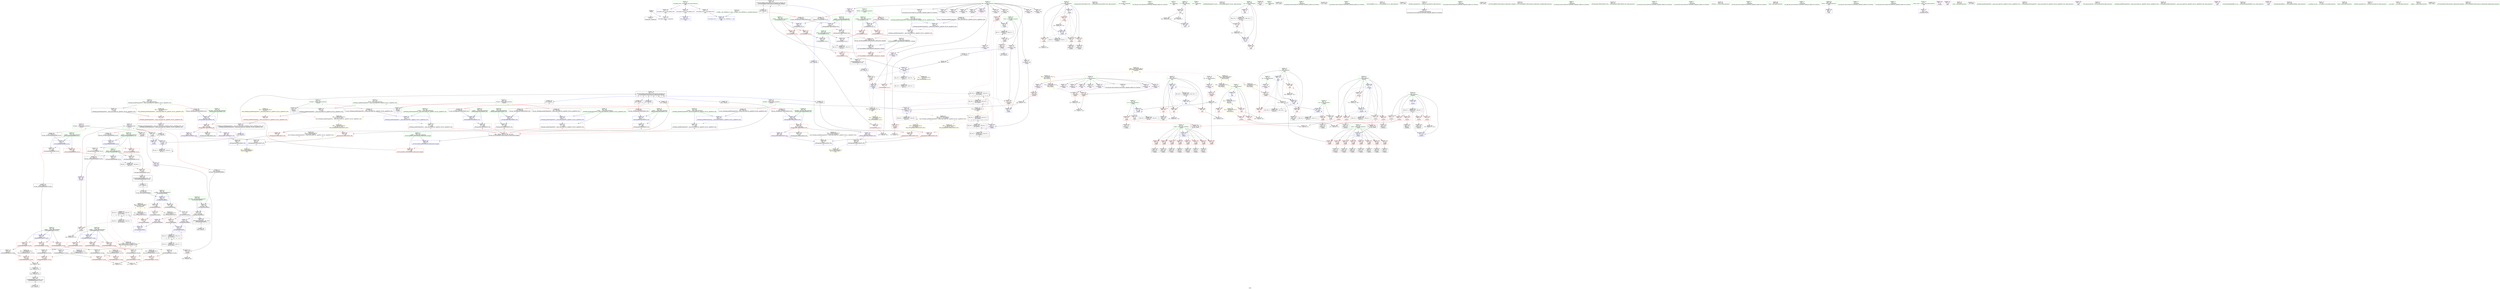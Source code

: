 digraph "SVFG" {
	label="SVFG";

	Node0x55fe01093780 [shape=record,color=grey,label="{NodeID: 0\nNullPtr}"];
	Node0x55fe01093780 -> Node0x55fe010c6e50[style=solid];
	Node0x55fe01093780 -> Node0x55fe010d4450[style=solid];
	Node0x55fe010d3a30 [shape=record,color=red,label="{NodeID: 277\n522\<--521\n\<--first3\n_ZStltIiiEbRKSt4pairIT_T0_ES5_\n}"];
	Node0x55fe010d3a30 -> Node0x55fe010e1a00[style=solid];
	Node0x55fe010c7800 [shape=record,color=red,label="{NodeID: 194\n88\<--63\n\<--y.addr\n_Z3getii\n}"];
	Node0x55fe010c7800 -> Node0x55fe010c7590[style=solid];
	Node0x55fe010c4030 [shape=record,color=black,label="{NodeID: 111\n178\<--201\n_ZSt3maxIiERKT_S2_S2__ret\<--\n_ZSt3maxIiERKT_S2_S2_\n|{<s0>4}}"];
	Node0x55fe010c4030:s0 -> Node0x55fe0112a110[style=solid,color=blue];
	Node0x55fe010c2b40 [shape=record,color=green,label="{NodeID: 28\n59\<--60\nretval\<--retval_field_insensitive\n_Z3getii\n}"];
	Node0x55fe010c2b40 -> Node0x55fe010cce70[style=solid];
	Node0x55fe010c2b40 -> Node0x55fe010d46f0[style=solid];
	Node0x55fe010c2b40 -> Node0x55fe010d4d70[style=solid];
	Node0x55fe0112a8f0 [shape=record,color=black,label="{NodeID: 720\n302 = PHI(467, )\n|{<s0>13}}"];
	Node0x55fe0112a8f0:s0 -> Node0x55fe0112c810[style=solid,color=red];
	Node0x55fe010e1100 [shape=record,color=grey,label="{NodeID: 471\n104 = cmp(103, 105, )\n}"];
	Node0x55fe010d5180 [shape=record,color=blue,label="{NodeID: 305\n208\<--83\nref.tmp\<--\n_Z5solvev\n|{<s0>5}}"];
	Node0x55fe010d5180:s0 -> Node0x55fe01103120[style=dashed,color=red];
	Node0x55fe010c8ec0 [shape=record,color=red,label="{NodeID: 222\n190\<--189\n\<--\n_ZSt3maxIiERKT_S2_S2_\n}"];
	Node0x55fe010c8ec0 -> Node0x55fe010e2180[style=solid];
	Node0x55fe010ca980 [shape=record,color=purple,label="{NodeID: 139\n443\<--11\narrayidx7\<--M\nmain\n}"];
	Node0x55fe010c53a0 [shape=record,color=green,label="{NodeID: 56\n308\<--309\n_ZNSt4pairIiiEC2IiiLb1EEEOT_OT0_\<--_ZNSt4pairIiiEC2IiiLb1EEEOT_OT0__field_insensitive\n}"];
	Node0x55fe0112d620 [shape=record,color=black,label="{NodeID: 748\n57 = PHI(145, 240, )\n0th arg _Z3getii }"];
	Node0x55fe0112d620 -> Node0x55fe010d4550[style=solid];
	Node0x55fe010f7860 [shape=record,color=black,label="{NodeID: 499\nMR_18V_2 = PHI(MR_18V_3, MR_18V_1, )\npts\{160000 \}\n|{|<s1>24}}"];
	Node0x55fe010f7860 -> Node0x55fe010fb460[style=dashed];
	Node0x55fe010f7860:s1 -> Node0x55fe010f9b60[style=dashed,color=blue];
	Node0x55fe010d6840 [shape=record,color=blue,label="{NodeID: 333\n394\<--453\ni\<--inc11\nmain\n}"];
	Node0x55fe010d6840 -> Node0x55fe010d2920[style=dashed];
	Node0x55fe010d6840 -> Node0x55fe010d29f0[style=dashed];
	Node0x55fe010d6840 -> Node0x55fe010d2ac0[style=dashed];
	Node0x55fe010d6840 -> Node0x55fe010d6840[style=dashed];
	Node0x55fe010d6840 -> Node0x55fe010f9160[style=dashed];
	Node0x55fe010d2440 [shape=record,color=red,label="{NodeID: 250\n376\<--366\n\<--__p.addr\n_ZNSt4pairIiiEaSERKS0_\n}"];
	Node0x55fe010d2440 -> Node0x55fe010cc240[style=solid];
	Node0x55fe010cc0a0 [shape=record,color=purple,label="{NodeID: 167\n379\<--370\nsecond3\<--this1\n_ZNSt4pairIiiEaSERKS0_\n}"];
	Node0x55fe010cc0a0 -> Node0x55fe010d61c0[style=solid];
	Node0x55fe010c6bb0 [shape=record,color=green,label="{NodeID: 84\n551\<--552\n__x.addr\<--__x.addr_field_insensitive\n_ZNSt4pairIiiEC2IRiiLb1EEEOT_OT0_\n}"];
	Node0x55fe010c6bb0 -> Node0x55fe010d3e40[style=solid];
	Node0x55fe010c6bb0 -> Node0x55fe010d7130[style=solid];
	Node0x55fe010aef00 [shape=record,color=green,label="{NodeID: 1\n7\<--1\n__dso_handle\<--dummyObj\nGlob }"];
	Node0x55fe010f29a0 [shape=record,color=yellow,style=double,label="{NodeID: 527\n16V_1 = ENCHI(MR_16V_0)\npts\{130000 \}\nFun[_Z5solvev]|{|<s1>6}}"];
	Node0x55fe010f29a0 -> Node0x55fe010d1740[style=dashed];
	Node0x55fe010f29a0:s1 -> Node0x55fe011029f0[style=dashed,color=red];
	Node0x55fe010d3b00 [shape=record,color=red,label="{NodeID: 278\n527\<--526\n\<--second\n_ZStltIiiEbRKSt4pairIT_T0_ES5_\n}"];
	Node0x55fe010d3b00 -> Node0x55fe010e1580[style=solid];
	Node0x55fe010c78d0 [shape=record,color=red,label="{NodeID: 195\n97\<--63\n\<--y.addr\n_Z3getii\n}"];
	Node0x55fe010c78d0 -> Node0x55fe010c44f0[style=solid];
	Node0x55fe010c4100 [shape=record,color=black,label="{NodeID: 112\n226\<--206\n\<--ans\n_Z5solvev\n}"];
	Node0x55fe010c4100 -> Node0x55fe010d5320[style=solid];
	Node0x55fe010c2c10 [shape=record,color=green,label="{NodeID: 29\n61\<--62\nx.addr\<--x.addr_field_insensitive\n_Z3getii\n}"];
	Node0x55fe010c2c10 -> Node0x55fe010ccf40[style=solid];
	Node0x55fe010c2c10 -> Node0x55fe010cd010[style=solid];
	Node0x55fe010c2c10 -> Node0x55fe010cd0e0[style=solid];
	Node0x55fe010c2c10 -> Node0x55fe010cd1b0[style=solid];
	Node0x55fe010c2c10 -> Node0x55fe010cd280[style=solid];
	Node0x55fe010c2c10 -> Node0x55fe010cd350[style=solid];
	Node0x55fe010c2c10 -> Node0x55fe010cd420[style=solid];
	Node0x55fe010c2c10 -> Node0x55fe010c7660[style=solid];
	Node0x55fe010c2c10 -> Node0x55fe010d4550[style=solid];
	Node0x55fe0112aa90 [shape=record,color=black,label="{NodeID: 721\n306 = PHI(467, )\n|{<s0>13}}"];
	Node0x55fe0112aa90:s0 -> Node0x55fe0112c950[style=solid,color=red];
	Node0x55fe010e1280 [shape=record,color=grey,label="{NodeID: 472\n82 = cmp(81, 83, )\n}"];
	Node0x55fe010d5250 [shape=record,color=blue,label="{NodeID: 306\n210\<--222\nref.tmp1\<--\n_Z5solvev\n|{<s0>5}}"];
	Node0x55fe010d5250:s0 -> Node0x55fe01103120[style=dashed,color=red];
	Node0x55fe010c8f90 [shape=record,color=red,label="{NodeID: 223\n192\<--191\n\<--\n_ZSt3maxIiERKT_S2_S2_\n}"];
	Node0x55fe010c8f90 -> Node0x55fe010e2180[style=solid];
	Node0x55fe010caa50 [shape=record,color=purple,label="{NodeID: 140\n77\<--14\narrayidx\<--MX\n_Z3getii\n}"];
	Node0x55fe010c54a0 [shape=record,color=green,label="{NodeID: 57\n316\<--317\nretval\<--retval_field_insensitive\n_ZSt3maxISt4pairIiiEERKT_S4_S4_\n}"];
	Node0x55fe010c54a0 -> Node0x55fe010d1c20[style=solid];
	Node0x55fe010c54a0 -> Node0x55fe010d5c10[style=solid];
	Node0x55fe010c54a0 -> Node0x55fe010d5ce0[style=solid];
	Node0x55fe0112d770 [shape=record,color=black,label="{NodeID: 749\n58 = PHI(146, 241, )\n1st arg _Z3getii }"];
	Node0x55fe0112d770 -> Node0x55fe010d4620[style=solid];
	Node0x55fe010f7d60 [shape=record,color=black,label="{NodeID: 500\nMR_50V_2 = PHI(MR_50V_3, MR_50V_1, )\npts\{2070000 \}\n}"];
	Node0x55fe010f7d60 -> Node0x55fe010d18e0[style=dashed];
	Node0x55fe010f7d60 -> Node0x55fe010fb960[style=dashed];
	Node0x55fe010d6910 [shape=record,color=blue,label="{NodeID: 334\n469\<--468\n__t.addr\<--__t\n_ZSt7forwardIiEOT_RNSt16remove_referenceIS0_E4typeE\n}"];
	Node0x55fe010d6910 -> Node0x55fe010d2e00[style=dashed];
	Node0x55fe010d2510 [shape=record,color=red,label="{NodeID: 251\n373\<--372\n\<--first\n_ZNSt4pairIiiEaSERKS0_\n}"];
	Node0x55fe010d2510 -> Node0x55fe010d60f0[style=solid];
	Node0x55fe010cc170 [shape=record,color=purple,label="{NodeID: 168\n372\<--371\nfirst\<--\n_ZNSt4pairIiiEaSERKS0_\n}"];
	Node0x55fe010cc170 -> Node0x55fe010d2510[style=solid];
	Node0x55fe010c6c80 [shape=record,color=green,label="{NodeID: 85\n553\<--554\n__y.addr\<--__y.addr_field_insensitive\n_ZNSt4pairIiiEC2IRiiLb1EEEOT_OT0_\n}"];
	Node0x55fe010c6c80 -> Node0x55fe010d3f10[style=solid];
	Node0x55fe010c6c80 -> Node0x55fe010d7200[style=solid];
	Node0x55fe010aef90 [shape=record,color=green,label="{NodeID: 2\n9\<--1\n\<--dummyObj\nCan only get source location for instruction, argument, global var or function.}"];
	Node0x55fe010d3bd0 [shape=record,color=red,label="{NodeID: 279\n530\<--529\n\<--second5\n_ZStltIiiEbRKSt4pairIT_T0_ES5_\n}"];
	Node0x55fe010d3bd0 -> Node0x55fe010e1580[style=solid];
	Node0x55fe010c79a0 [shape=record,color=red,label="{NodeID: 196\n114\<--63\n\<--y.addr\n_Z3getii\n}"];
	Node0x55fe010c79a0 -> Node0x55fe010dfc00[style=solid];
	Node0x55fe010c41d0 [shape=record,color=black,label="{NodeID: 113\n261\<--216\n\<--ref.tmp6\n_Z5solvev\n}"];
	Node0x55fe010c41d0 -> Node0x55fe010d5660[style=solid];
	Node0x55fe010c2ce0 [shape=record,color=green,label="{NodeID: 30\n63\<--64\ny.addr\<--y.addr_field_insensitive\n_Z3getii\n}"];
	Node0x55fe010c2ce0 -> Node0x55fe010c7730[style=solid];
	Node0x55fe010c2ce0 -> Node0x55fe010c7800[style=solid];
	Node0x55fe010c2ce0 -> Node0x55fe010c78d0[style=solid];
	Node0x55fe010c2ce0 -> Node0x55fe010c79a0[style=solid];
	Node0x55fe010c2ce0 -> Node0x55fe010c7a70[style=solid];
	Node0x55fe010c2ce0 -> Node0x55fe010c7b40[style=solid];
	Node0x55fe010c2ce0 -> Node0x55fe010c7c10[style=solid];
	Node0x55fe010c2ce0 -> Node0x55fe010c7ce0[style=solid];
	Node0x55fe010c2ce0 -> Node0x55fe010d4620[style=solid];
	Node0x55fe0112abd0 [shape=record,color=black,label="{NodeID: 722\n326 = PHI(500, )\n}"];
	Node0x55fe01101050 [shape=record,color=yellow,style=double,label="{NodeID: 556\n92V_1 = ENCHI(MR_92V_0)\npts\{2170000 \}\nFun[_ZNSt4pairIiiEaSERKS0_]}"];
	Node0x55fe01101050 -> Node0x55fe010d2510[style=dashed];
	Node0x55fe010e1400 [shape=record,color=grey,label="{NodeID: 473\n430 = cmp(428, 429, )\n}"];
	Node0x55fe010d5320 [shape=record,color=blue,label="{NodeID: 307\n226\<--223\n\<--call\n_Z5solvev\n}"];
	Node0x55fe010c9060 [shape=record,color=red,label="{NodeID: 224\n230\<--212\n\<--i\n_Z5solvev\n}"];
	Node0x55fe010c9060 -> Node0x55fe010e1e80[style=solid];
	Node0x55fe010cab20 [shape=record,color=purple,label="{NodeID: 141\n80\<--14\narrayidx2\<--MX\n_Z3getii\n}"];
	Node0x55fe010cab20 -> Node0x55fe010c8430[style=solid];
	Node0x55fe010c5570 [shape=record,color=green,label="{NodeID: 58\n318\<--319\n__a.addr\<--__a.addr_field_insensitive\n_ZSt3maxISt4pairIiiEERKT_S4_S4_\n}"];
	Node0x55fe010c5570 -> Node0x55fe010d1cf0[style=solid];
	Node0x55fe010c5570 -> Node0x55fe010d1dc0[style=solid];
	Node0x55fe010c5570 -> Node0x55fe010d5a70[style=solid];
	Node0x55fe0112d8c0 [shape=record,color=black,label="{NodeID: 750\n291 = PHI(208, )\n0th arg _ZSt9make_pairIiiESt4pairINSt17__decay_and_stripIT_E6__typeENS1_IT0_E6__typeEEOS2_OS5_ }"];
	Node0x55fe0112d8c0 -> Node0x55fe010d58d0[style=solid];
	Node0x55fe011029f0 [shape=record,color=yellow,style=double,label="{NodeID: 584\n16V_1 = ENCHI(MR_16V_0)\npts\{130000 \}\nFun[_Z3getii]|{|<s2>3}}"];
	Node0x55fe011029f0 -> Node0x55fe010c8770[style=dashed];
	Node0x55fe011029f0 -> Node0x55fe010c8840[style=dashed];
	Node0x55fe011029f0:s2 -> Node0x55fe011029f0[style=dashed,color=red];
	Node0x55fe010f8260 [shape=record,color=black,label="{NodeID: 501\nMR_52V_2 = PHI(MR_52V_3, MR_52V_1, )\npts\{2070001 \}\n}"];
	Node0x55fe010f8260 -> Node0x55fe010d1810[style=dashed];
	Node0x55fe010f8260 -> Node0x55fe010fbe60[style=dashed];
	Node0x55fe010d69e0 [shape=record,color=blue,label="{NodeID: 335\n478\<--475\nthis.addr\<--this\n_ZNSt4pairIiiEC2IiiLb1EEEOT_OT0_\n}"];
	Node0x55fe010d69e0 -> Node0x55fe010d2ed0[style=dashed];
	Node0x55fe010d25e0 [shape=record,color=red,label="{NodeID: 252\n378\<--377\n\<--second\n_ZNSt4pairIiiEaSERKS0_\n}"];
	Node0x55fe010d25e0 -> Node0x55fe010d61c0[style=solid];
	Node0x55fe010cc240 [shape=record,color=purple,label="{NodeID: 169\n377\<--376\nsecond\<--\n_ZNSt4pairIiiEaSERKS0_\n}"];
	Node0x55fe010cc240 -> Node0x55fe010d25e0[style=solid];
	Node0x55fe010c6d50 [shape=record,color=green,label="{NodeID: 86\n29\<--571\n_GLOBAL__sub_I_NExPlain_0_1.cpp\<--_GLOBAL__sub_I_NExPlain_0_1.cpp_field_insensitive\n}"];
	Node0x55fe010c6d50 -> Node0x55fe010d4350[style=solid];
	Node0x55fe010af240 [shape=record,color=green,label="{NodeID: 3\n21\<--1\n.str\<--dummyObj\nGlob }"];
	Node0x55fe010d3ca0 [shape=record,color=red,label="{NodeID: 280\n543\<--540\n\<--__t.addr\n_ZSt7forwardIRiEOT_RNSt16remove_referenceIS1_E4typeE\n}"];
	Node0x55fe010d3ca0 -> Node0x55fe010ca160[style=solid];
	Node0x55fe010c7a70 [shape=record,color=red,label="{NodeID: 197\n131\<--63\n\<--y.addr\n_Z3getii\n}"];
	Node0x55fe010c7a70 -> Node0x55fe010c49d0[style=solid];
	Node0x55fe010c42a0 [shape=record,color=black,label="{NodeID: 114\n244\<--243\nidxprom\<--\n_Z5solvev\n}"];
	Node0x55fe010c2db0 [shape=record,color=green,label="{NodeID: 31\n65\<--66\nk\<--k_field_insensitive\n_Z3getii\n}"];
	Node0x55fe010c2db0 -> Node0x55fe010c7db0[style=solid];
	Node0x55fe010c2db0 -> Node0x55fe010c7e80[style=solid];
	Node0x55fe010c2db0 -> Node0x55fe010c7f50[style=solid];
	Node0x55fe010c2db0 -> Node0x55fe010c8020[style=solid];
	Node0x55fe010c2db0 -> Node0x55fe010d4890[style=solid];
	Node0x55fe010c2db0 -> Node0x55fe010d4ca0[style=solid];
	Node0x55fe0112ace0 [shape=record,color=black,label="{NodeID: 723\n350 = PHI(538, )\n|{<s0>17}}"];
	Node0x55fe0112ace0:s0 -> Node0x55fe0112cbd0[style=solid,color=red];
	Node0x55fe01101130 [shape=record,color=yellow,style=double,label="{NodeID: 557\n94V_1 = ENCHI(MR_94V_0)\npts\{2170001 \}\nFun[_ZNSt4pairIiiEaSERKS0_]}"];
	Node0x55fe01101130 -> Node0x55fe010d25e0[style=dashed];
	Node0x55fe010e1580 [shape=record,color=grey,label="{NodeID: 474\n531 = cmp(527, 530, )\n}"];
	Node0x55fe010e1580 -> Node0x55fe010df660[style=solid];
	Node0x55fe010d53f0 [shape=record,color=blue,label="{NodeID: 308\n212\<--136\ni\<--\n_Z5solvev\n}"];
	Node0x55fe010d53f0 -> Node0x55fe010f6460[style=dashed];
	Node0x55fe010c9130 [shape=record,color=red,label="{NodeID: 225\n240\<--212\n\<--i\n_Z5solvev\n|{<s0>6}}"];
	Node0x55fe010c9130:s0 -> Node0x55fe0112d620[style=solid,color=red];
	Node0x55fe010cabf0 [shape=record,color=purple,label="{NodeID: 142\n87\<--14\narrayidx4\<--MX\n_Z3getii\n}"];
	Node0x55fe010c5640 [shape=record,color=green,label="{NodeID: 59\n320\<--321\n__b.addr\<--__b.addr_field_insensitive\n_ZSt3maxISt4pairIiiEERKT_S4_S4_\n}"];
	Node0x55fe010c5640 -> Node0x55fe010d1e90[style=solid];
	Node0x55fe010c5640 -> Node0x55fe010d1f60[style=solid];
	Node0x55fe010c5640 -> Node0x55fe010d5b40[style=solid];
	Node0x55fe0112d9d0 [shape=record,color=black,label="{NodeID: 751\n292 = PHI(210, )\n1st arg _ZSt9make_pairIiiESt4pairINSt17__decay_and_stripIT_E6__typeENS1_IT0_E6__typeEEOS2_OS5_ }"];
	Node0x55fe0112d9d0 -> Node0x55fe010d59a0[style=solid];
	Node0x55fe010d6ab0 [shape=record,color=blue,label="{NodeID: 336\n480\<--476\n__x.addr\<--__x\n_ZNSt4pairIiiEC2IiiLb1EEEOT_OT0_\n}"];
	Node0x55fe010d6ab0 -> Node0x55fe010d2fa0[style=dashed];
	Node0x55fe010d26b0 [shape=record,color=red,label="{NodeID: 253\n405\<--390\n\<--T\nmain\n}"];
	Node0x55fe010d26b0 -> Node0x55fe010e0c80[style=solid];
	Node0x55fe010d26b0 -> Node0x55fe010e2000[style=solid];
	Node0x55fe010cc310 [shape=record,color=purple,label="{NodeID: 170\n489\<--487\nfirst\<--this1\n_ZNSt4pairIiiEC2IiiLb1EEEOT_OT0_\n}"];
	Node0x55fe010cc310 -> Node0x55fe010d6c50[style=solid];
	Node0x55fe010c6e50 [shape=record,color=black,label="{NodeID: 87\n2\<--3\ndummyVal\<--dummyVal\n}"];
	Node0x55fe010af2d0 [shape=record,color=green,label="{NodeID: 4\n23\<--1\n.str.1\<--dummyObj\nGlob }"];
	Node0x55fe010d3d70 [shape=record,color=red,label="{NodeID: 281\n558\<--549\nthis1\<--this.addr\n_ZNSt4pairIiiEC2IRiiLb1EEEOT_OT0_\n}"];
	Node0x55fe010d3d70 -> Node0x55fe010ca230[style=solid];
	Node0x55fe010d3d70 -> Node0x55fe010cc990[style=solid];
	Node0x55fe010d3d70 -> Node0x55fe010cca60[style=solid];
	Node0x55fe010c7b40 [shape=record,color=red,label="{NodeID: 198\n142\<--63\n\<--y.addr\n_Z3getii\n}"];
	Node0x55fe010c7b40 -> Node0x55fe010c4b70[style=solid];
	Node0x55fe010c9680 [shape=record,color=black,label="{NodeID: 115\n247\<--246\nidxprom7\<--\n_Z5solvev\n}"];
	Node0x55fe010c2e80 [shape=record,color=green,label="{NodeID: 32\n67\<--68\nnx\<--nx_field_insensitive\n_Z3getii\n}"];
	Node0x55fe010c2e80 -> Node0x55fe010c80f0[style=solid];
	Node0x55fe010c2e80 -> Node0x55fe010c81c0[style=solid];
	Node0x55fe010c2e80 -> Node0x55fe010d4960[style=solid];
	Node0x55fe0112ae50 [shape=record,color=black,label="{NodeID: 724\n354 = PHI(467, )\n|{<s0>17}}"];
	Node0x55fe0112ae50:s0 -> Node0x55fe0112cd10[style=solid,color=red];
	Node0x55fe010e1700 [shape=record,color=grey,label="{NodeID: 475\n436 = cmp(434, 435, )\n}"];
	Node0x55fe010d54c0 [shape=record,color=blue,label="{NodeID: 309\n214\<--136\nj\<--\n_Z5solvev\n}"];
	Node0x55fe010d54c0 -> Node0x55fe010c9470[style=dashed];
	Node0x55fe010d54c0 -> Node0x55fe010c9540[style=dashed];
	Node0x55fe010d54c0 -> Node0x55fe010d1510[style=dashed];
	Node0x55fe010d54c0 -> Node0x55fe010d15a0[style=dashed];
	Node0x55fe010d54c0 -> Node0x55fe010d1670[style=dashed];
	Node0x55fe010d54c0 -> Node0x55fe010d5730[style=dashed];
	Node0x55fe010d54c0 -> Node0x55fe010f6960[style=dashed];
	Node0x55fe010c9200 [shape=record,color=red,label="{NodeID: 226\n243\<--212\n\<--i\n_Z5solvev\n}"];
	Node0x55fe010c9200 -> Node0x55fe010c42a0[style=solid];
	Node0x55fe010cacc0 [shape=record,color=purple,label="{NodeID: 143\n90\<--14\narrayidx6\<--MX\n_Z3getii\n}"];
	Node0x55fe010cacc0 -> Node0x55fe010c8500[style=solid];
	Node0x55fe010c5710 [shape=record,color=green,label="{NodeID: 60\n327\<--328\n_ZStltIiiEbRKSt4pairIT_T0_ES5_\<--_ZStltIiiEbRKSt4pairIT_T0_ES5__field_insensitive\n}"];
	Node0x55fe0112dae0 [shape=record,color=black,label="{NodeID: 752\n539 = PHI(349, 561, )\n0th arg _ZSt7forwardIRiEOT_RNSt16remove_referenceIS1_E4typeE }"];
	Node0x55fe0112dae0 -> Node0x55fe010d6f90[style=solid];
	Node0x55fe01102bb0 [shape=record,color=yellow,style=double,label="{NodeID: 586\n20V_1 = ENCHI(MR_20V_0)\npts\{180000 \}\nFun[_Z3getii]|{|<s1>3}}"];
	Node0x55fe01102bb0 -> Node0x55fe010c85d0[style=dashed];
	Node0x55fe01102bb0:s1 -> Node0x55fe01102bb0[style=dashed,color=red];
	Node0x55fe010f8c60 [shape=record,color=black,label="{NodeID: 503\nMR_101V_3 = PHI(MR_101V_4, MR_101V_2, )\npts\{393 \}\n}"];
	Node0x55fe010f8c60 -> Node0x55fe010d2780[style=dashed];
	Node0x55fe010f8c60 -> Node0x55fe010d6500[style=dashed];
	Node0x55fe010d6b80 [shape=record,color=blue,label="{NodeID: 337\n482\<--477\n__y.addr\<--__y\n_ZNSt4pairIiiEC2IiiLb1EEEOT_OT0_\n}"];
	Node0x55fe010d6b80 -> Node0x55fe010d3070[style=dashed];
	Node0x55fe010d2780 [shape=record,color=red,label="{NodeID: 254\n410\<--392\n\<--cas\nmain\n}"];
	Node0x55fe010d2780 -> Node0x55fe010e0080[style=solid];
	Node0x55fe010cc3e0 [shape=record,color=purple,label="{NodeID: 171\n494\<--487\nsecond\<--this1\n_ZNSt4pairIiiEC2IiiLb1EEEOT_OT0_\n}"];
	Node0x55fe010cc3e0 -> Node0x55fe010d6d20[style=solid];
	Node0x55fe010c6f50 [shape=record,color=black,label="{NodeID: 88\n387\<--9\nmain_ret\<--\nmain\n}"];
	Node0x55fe010af360 [shape=record,color=green,label="{NodeID: 5\n25\<--1\n.str.2\<--dummyObj\nGlob }"];
	Node0x55fe010ff920 [shape=record,color=yellow,style=double,label="{NodeID: 531\n54V_1 = ENCHI(MR_54V_0)\npts\{180000 200000 \}\nFun[_Z5solvev]|{<s0>6|<s1>6}}"];
	Node0x55fe010ff920:s0 -> Node0x55fe01102bb0[style=dashed,color=red];
	Node0x55fe010ff920:s1 -> Node0x55fe01102c90[style=dashed,color=red];
	Node0x55fe010d3e40 [shape=record,color=red,label="{NodeID: 282\n561\<--551\n\<--__x.addr\n_ZNSt4pairIiiEC2IRiiLb1EEEOT_OT0_\n|{<s0>27}}"];
	Node0x55fe010d3e40:s0 -> Node0x55fe0112dae0[style=solid,color=red];
	Node0x55fe010c7c10 [shape=record,color=red,label="{NodeID: 199\n157\<--63\n\<--y.addr\n_Z3getii\n}"];
	Node0x55fe010c7c10 -> Node0x55fe010c3cf0[style=solid];
	Node0x55fe010c9710 [shape=record,color=black,label="{NodeID: 116\n250\<--249\nidxprom10\<--\n_Z5solvev\n}"];
	Node0x55fe010c2f50 [shape=record,color=green,label="{NodeID: 33\n69\<--70\nny\<--ny_field_insensitive\n_Z3getii\n}"];
	Node0x55fe010c2f50 -> Node0x55fe010c8290[style=solid];
	Node0x55fe010c2f50 -> Node0x55fe010c8360[style=solid];
	Node0x55fe010c2f50 -> Node0x55fe010d4a30[style=solid];
	Node0x55fe0112af90 [shape=record,color=black,label="{NodeID: 725\n401 = PHI()\n}"];
	Node0x55fe010e1880 [shape=record,color=grey,label="{NodeID: 476\n137 = cmp(127, 135, )\n}"];
	Node0x55fe010d5590 [shape=record,color=blue,label="{NodeID: 310\n218\<--256\nref.tmp9\<--sub\n_Z5solvev\n|{|<s2>7}}"];
	Node0x55fe010d5590 -> Node0x55fe010d5590[style=dashed];
	Node0x55fe010d5590 -> Node0x55fe010f7360[style=dashed];
	Node0x55fe010d5590:s2 -> Node0x55fe01102180[style=dashed,color=red];
	Node0x55fe010c92d0 [shape=record,color=red,label="{NodeID: 227\n249\<--212\n\<--i\n_Z5solvev\n}"];
	Node0x55fe010c92d0 -> Node0x55fe010c9710[style=solid];
	Node0x55fe010cad90 [shape=record,color=purple,label="{NodeID: 144\n96\<--14\narrayidx8\<--MX\n_Z3getii\n}"];
	Node0x55fe010c5810 [shape=record,color=green,label="{NodeID: 61\n341\<--342\nretval\<--retval_field_insensitive\n_ZSt9make_pairIRiiESt4pairINSt17__decay_and_stripIT_E6__typeENS2_IT0_E6__typeEEOS3_OS6_\n|{|<s1>17}}"];
	Node0x55fe010c5810 -> Node0x55fe010c9ae0[style=solid];
	Node0x55fe010c5810:s1 -> Node0x55fe0112ca90[style=solid,color=red];
	Node0x55fe0112dc30 [shape=record,color=black,label="{NodeID: 753\n314 = PHI(206, )\n0th arg _ZSt3maxISt4pairIiiEERKT_S4_S4_ }"];
	Node0x55fe0112dc30 -> Node0x55fe010d5a70[style=solid];
	Node0x55fe01102c90 [shape=record,color=yellow,style=double,label="{NodeID: 587\n22V_1 = ENCHI(MR_22V_0)\npts\{200000 \}\nFun[_Z3getii]|{|<s1>3}}"];
	Node0x55fe01102c90 -> Node0x55fe010c86a0[style=dashed];
	Node0x55fe01102c90:s1 -> Node0x55fe01102c90[style=dashed,color=red];
	Node0x55fe010f9160 [shape=record,color=black,label="{NodeID: 504\nMR_103V_2 = PHI(MR_103V_4, MR_103V_1, )\npts\{395 \}\n}"];
	Node0x55fe010f9160 -> Node0x55fe010d65d0[style=dashed];
	Node0x55fe010d6c50 [shape=record,color=blue,label="{NodeID: 338\n489\<--492\nfirst\<--\n_ZNSt4pairIiiEC2IiiLb1EEEOT_OT0_\n|{<s0>13}}"];
	Node0x55fe010d6c50:s0 -> Node0x55fe0110acc0[style=dashed,color=blue];
	Node0x55fe010d2850 [shape=record,color=red,label="{NodeID: 255\n413\<--392\n\<--cas\nmain\n}"];
	Node0x55fe010cc4b0 [shape=record,color=purple,label="{NodeID: 172\n510\<--509\nfirst\<--\n_ZStltIiiEbRKSt4pairIT_T0_ES5_\n}"];
	Node0x55fe010cc4b0 -> Node0x55fe010d37c0[style=solid];
	Node0x55fe010c7020 [shape=record,color=black,label="{NodeID: 89\n12\<--11\n\<--M\nCan only get source location for instruction, argument, global var or function.}"];
	Node0x55fe010c1880 [shape=record,color=green,label="{NodeID: 6\n28\<--1\n\<--dummyObj\nCan only get source location for instruction, argument, global var or function.}"];
	Node0x55fe010ffa30 [shape=record,color=yellow,style=double,label="{NodeID: 532\n56V_1 = ENCHI(MR_56V_0)\npts\{2170000 2170001 \}\nFun[_Z5solvev]|{<s0>8|<s1>9|<s2>9}}"];
	Node0x55fe010ffa30:s0 -> Node0x55fe011035e0[style=dashed,color=red];
	Node0x55fe010ffa30:s1 -> Node0x55fe01101050[style=dashed,color=red];
	Node0x55fe010ffa30:s2 -> Node0x55fe01101130[style=dashed,color=red];
	Node0x55fe010d3f10 [shape=record,color=red,label="{NodeID: 283\n566\<--553\n\<--__y.addr\n_ZNSt4pairIiiEC2IRiiLb1EEEOT_OT0_\n|{<s0>28}}"];
	Node0x55fe010d3f10:s0 -> Node0x55fe0112d0d0[style=solid,color=red];
	Node0x55fe010c7ce0 [shape=record,color=red,label="{NodeID: 200\n170\<--63\n\<--y.addr\n_Z3getii\n}"];
	Node0x55fe010c7ce0 -> Node0x55fe010c3e90[style=solid];
	Node0x55fe010c97a0 [shape=record,color=black,label="{NodeID: 117\n253\<--252\nidxprom12\<--\n_Z5solvev\n}"];
	Node0x55fe010c3020 [shape=record,color=green,label="{NodeID: 34\n71\<--72\nref.tmp\<--ref.tmp_field_insensitive\n_Z3getii\n|{|<s1>4}}"];
	Node0x55fe010c3020 -> Node0x55fe010d4b00[style=solid];
	Node0x55fe010c3020:s1 -> Node0x55fe0112b9d0[style=solid,color=red];
	Node0x55fe0112b060 [shape=record,color=black,label="{NodeID: 726\n415 = PHI()\n}"];
	Node0x55fe010e1a00 [shape=record,color=grey,label="{NodeID: 477\n523 = cmp(519, 522, )\n}"];
	Node0x55fe010d5660 [shape=record,color=blue,label="{NodeID: 311\n261\<--258\n\<--call14\n_Z5solvev\n}"];
	Node0x55fe010d5660 -> Node0x55fe010d5660[style=dashed];
	Node0x55fe010d5660 -> Node0x55fe010f6e60[style=dashed];
	Node0x55fe010c93a0 [shape=record,color=red,label="{NodeID: 228\n275\<--212\n\<--i\n_Z5solvev\n}"];
	Node0x55fe010c93a0 -> Node0x55fe010e0500[style=solid];
	Node0x55fe010cae60 [shape=record,color=purple,label="{NodeID: 145\n99\<--14\narrayidx10\<--MX\n_Z3getii\n}"];
	Node0x55fe010cae60 -> Node0x55fe010d47c0[style=solid];
	Node0x55fe010c58e0 [shape=record,color=green,label="{NodeID: 62\n343\<--344\n__x.addr\<--__x.addr_field_insensitive\n_ZSt9make_pairIRiiESt4pairINSt17__decay_and_stripIT_E6__typeENS2_IT0_E6__typeEEOS3_OS6_\n}"];
	Node0x55fe010c58e0 -> Node0x55fe010d2030[style=solid];
	Node0x55fe010c58e0 -> Node0x55fe010d5db0[style=solid];
	Node0x55fe0112dd40 [shape=record,color=black,label="{NodeID: 754\n315 = PHI(216, )\n1st arg _ZSt3maxISt4pairIiiEERKT_S4_S4_ }"];
	Node0x55fe0112dd40 -> Node0x55fe010d5b40[style=solid];
	Node0x55fe01102d70 [shape=record,color=yellow,style=double,label="{NodeID: 588\n58V_1 = ENCHI(MR_58V_0)\npts\{294 \}\nFun[_ZSt9make_pairIiiESt4pairINSt17__decay_and_stripIT_E6__typeENS1_IT0_E6__typeEEOS2_OS5_]}"];
	Node0x55fe01102d70 -> Node0x55fe010d1b50[style=dashed];
	Node0x55fe010f9660 [shape=record,color=black,label="{NodeID: 505\nMR_105V_2 = PHI(MR_105V_3, MR_105V_1, )\npts\{397 \}\n}"];
	Node0x55fe010f9660 -> Node0x55fe010d66a0[style=dashed];
	Node0x55fe010f9660 -> Node0x55fe010f9660[style=dashed];
	Node0x55fe010d6d20 [shape=record,color=blue,label="{NodeID: 339\n494\<--497\nsecond\<--\n_ZNSt4pairIiiEC2IiiLb1EEEOT_OT0_\n|{<s0>13}}"];
	Node0x55fe010d6d20:s0 -> Node0x55fe0110acc0[style=dashed,color=blue];
	Node0x55fe010d2920 [shape=record,color=red,label="{NodeID: 256\n428\<--394\n\<--i\nmain\n}"];
	Node0x55fe010d2920 -> Node0x55fe010e1400[style=solid];
	Node0x55fe010cc580 [shape=record,color=purple,label="{NodeID: 173\n513\<--512\nfirst1\<--\n_ZStltIiiEbRKSt4pairIT_T0_ES5_\n}"];
	Node0x55fe010cc580 -> Node0x55fe010d3890[style=solid];
	Node0x55fe010c7120 [shape=record,color=black,label="{NodeID: 90\n15\<--14\n\<--MX\nCan only get source location for instruction, argument, global var or function.}"];
	Node0x55fe010c1910 [shape=record,color=green,label="{NodeID: 7\n83\<--1\n\<--dummyObj\nCan only get source location for instruction, argument, global var or function.}"];
	Node0x55fe010ffb10 [shape=record,color=yellow,style=double,label="{NodeID: 533\n14V_1 = ENCHI(MR_14V_0)\npts\{72 \}\nFun[_ZSt3maxIiERKT_S2_S2_]}"];
	Node0x55fe010ffb10 -> Node0x55fe010c8f90[style=dashed];
	Node0x55fe010d3fe0 [shape=record,color=red,label="{NodeID: 284\n563\<--562\n\<--call\n_ZNSt4pairIiiEC2IRiiLb1EEEOT_OT0_\n}"];
	Node0x55fe010d3fe0 -> Node0x55fe010d72d0[style=solid];
	Node0x55fe010c7db0 [shape=record,color=red,label="{NodeID: 201\n103\<--65\n\<--k\n_Z3getii\n}"];
	Node0x55fe010c7db0 -> Node0x55fe010e1100[style=solid];
	Node0x55fe010c9870 [shape=record,color=black,label="{NodeID: 118\n310\<--293\n\<--retval\n_ZSt9make_pairIiiESt4pairINSt17__decay_and_stripIT_E6__typeENS1_IT0_E6__typeEEOS2_OS5_\n}"];
	Node0x55fe010c9870 -> Node0x55fe010d1b50[style=solid];
	Node0x55fe010c30f0 [shape=record,color=green,label="{NodeID: 35\n151\<--152\n_ZSt3maxIiERKT_S2_S2_\<--_ZSt3maxIiERKT_S2_S2__field_insensitive\n}"];
	Node0x55fe0112b130 [shape=record,color=black,label="{NodeID: 727\n425 = PHI()\n}"];
	Node0x55fe011014e0 [shape=record,color=yellow,style=double,label="{NodeID: 561\n66V_1 = ENCHI(MR_66V_0)\npts\{209 211 219 \}\nFun[_ZNSt4pairIiiEC2IiiLb1EEEOT_OT0_]}"];
	Node0x55fe011014e0 -> Node0x55fe010d3140[style=dashed];
	Node0x55fe011014e0 -> Node0x55fe010d3210[style=dashed];
	Node0x55fe010e1b80 [shape=record,color=grey,label="{NodeID: 478\n238 = cmp(236, 237, )\n}"];
	Node0x55fe010d5730 [shape=record,color=blue,label="{NodeID: 312\n214\<--271\nj\<--inc\n_Z5solvev\n}"];
	Node0x55fe010d5730 -> Node0x55fe010c9470[style=dashed];
	Node0x55fe010d5730 -> Node0x55fe010c9540[style=dashed];
	Node0x55fe010d5730 -> Node0x55fe010d1510[style=dashed];
	Node0x55fe010d5730 -> Node0x55fe010d15a0[style=dashed];
	Node0x55fe010d5730 -> Node0x55fe010d1670[style=dashed];
	Node0x55fe010d5730 -> Node0x55fe010d5730[style=dashed];
	Node0x55fe010d5730 -> Node0x55fe010f6960[style=dashed];
	Node0x55fe010c9470 [shape=record,color=red,label="{NodeID: 229\n236\<--214\n\<--j\n_Z5solvev\n}"];
	Node0x55fe010c9470 -> Node0x55fe010e1b80[style=solid];
	Node0x55fe010caf30 [shape=record,color=purple,label="{NodeID: 146\n141\<--14\narrayidx29\<--MX\n_Z3getii\n}"];
	Node0x55fe010c59b0 [shape=record,color=green,label="{NodeID: 63\n345\<--346\n__y.addr\<--__y.addr_field_insensitive\n_ZSt9make_pairIRiiESt4pairINSt17__decay_and_stripIT_E6__typeENS2_IT0_E6__typeEEOS3_OS6_\n}"];
	Node0x55fe010c59b0 -> Node0x55fe010d2100[style=solid];
	Node0x55fe010c59b0 -> Node0x55fe010d5e80[style=solid];
	Node0x55fe010f9b60 [shape=record,color=black,label="{NodeID: 506\nMR_18V_2 = PHI(MR_18V_3, MR_18V_1, )\npts\{160000 \}\n|{<s0>24}}"];
	Node0x55fe010f9b60:s0 -> Node0x55fe010f7860[style=dashed,color=red];
	Node0x55fe010d6df0 [shape=record,color=blue,label="{NodeID: 340\n503\<--501\n__x.addr\<--__x\n_ZStltIiiEbRKSt4pairIT_T0_ES5_\n}"];
	Node0x55fe010d6df0 -> Node0x55fe010d32e0[style=dashed];
	Node0x55fe010d6df0 -> Node0x55fe010d33b0[style=dashed];
	Node0x55fe010d6df0 -> Node0x55fe010d3480[style=dashed];
	Node0x55fe010d29f0 [shape=record,color=red,label="{NodeID: 257\n438\<--394\n\<--i\nmain\n}"];
	Node0x55fe010d29f0 -> Node0x55fe010c9d50[style=solid];
	Node0x55fe010cc650 [shape=record,color=purple,label="{NodeID: 174\n518\<--517\nfirst2\<--\n_ZStltIiiEbRKSt4pairIT_T0_ES5_\n}"];
	Node0x55fe010cc650 -> Node0x55fe010d3960[style=solid];
	Node0x55fe010c7220 [shape=record,color=black,label="{NodeID: 91\n40\<--41\n\<--_ZNSt8ios_base4InitD1Ev\nCan only get source location for instruction, argument, global var or function.}"];
	Node0x55fe010c19a0 [shape=record,color=green,label="{NodeID: 8\n105\<--1\n\<--dummyObj\nCan only get source location for instruction, argument, global var or function.}"];
	Node0x55fe010d40b0 [shape=record,color=red,label="{NodeID: 285\n568\<--567\n\<--call2\n_ZNSt4pairIiiEC2IRiiLb1EEEOT_OT0_\n}"];
	Node0x55fe010d40b0 -> Node0x55fe010d73a0[style=solid];
	Node0x55fe010c7e80 [shape=record,color=red,label="{NodeID: 202\n108\<--65\n\<--k\n_Z3getii\n}"];
	Node0x55fe010c7e80 -> Node0x55fe010c45c0[style=solid];
	Node0x55fe010c9940 [shape=record,color=black,label="{NodeID: 119\n290\<--311\n_ZSt9make_pairIiiESt4pairINSt17__decay_and_stripIT_E6__typeENS1_IT0_E6__typeEEOS2_OS5__ret\<--\n_ZSt9make_pairIiiESt4pairINSt17__decay_and_stripIT_E6__typeENS1_IT0_E6__typeEEOS2_OS5_\n|{<s0>5}}"];
	Node0x55fe010c9940:s0 -> Node0x55fe0112a210[style=solid,color=blue];
	Node0x55fe010c31f0 [shape=record,color=green,label="{NodeID: 36\n181\<--182\nretval\<--retval_field_insensitive\n_ZSt3maxIiERKT_S2_S2_\n}"];
	Node0x55fe010c31f0 -> Node0x55fe010c8ab0[style=solid];
	Node0x55fe010c31f0 -> Node0x55fe010d4fe0[style=solid];
	Node0x55fe010c31f0 -> Node0x55fe010d50b0[style=solid];
	Node0x55fe0112b200 [shape=record,color=black,label="{NodeID: 728\n445 = PHI()\n}"];
	Node0x55fe010e1d00 [shape=record,color=grey,label="{NodeID: 479\n515 = cmp(511, 514, )\n}"];
	Node0x55fe010d5800 [shape=record,color=blue,label="{NodeID: 313\n212\<--276\ni\<--inc18\n_Z5solvev\n}"];
	Node0x55fe010d5800 -> Node0x55fe010f6460[style=dashed];
	Node0x55fe010c9540 [shape=record,color=red,label="{NodeID: 230\n241\<--214\n\<--j\n_Z5solvev\n|{<s0>6}}"];
	Node0x55fe010c9540:s0 -> Node0x55fe0112d770[style=solid,color=red];
	Node0x55fe010cb000 [shape=record,color=purple,label="{NodeID: 147\n144\<--14\narrayidx31\<--MX\n_Z3getii\n|{<s0>4}}"];
	Node0x55fe010cb000:s0 -> Node0x55fe0112b890[style=solid,color=red];
	Node0x55fe010c5a80 [shape=record,color=green,label="{NodeID: 64\n351\<--352\n_ZSt7forwardIRiEOT_RNSt16remove_referenceIS1_E4typeE\<--_ZSt7forwardIRiEOT_RNSt16remove_referenceIS1_E4typeE_field_insensitive\n}"];
	Node0x55fe010fa060 [shape=record,color=black,label="{NodeID: 507\nMR_25V_3 = PHI(MR_25V_4, MR_25V_2, )\npts\{182 \}\n}"];
	Node0x55fe010fa060 -> Node0x55fe010c8ab0[style=dashed];
	Node0x55fe010d6ec0 [shape=record,color=blue,label="{NodeID: 341\n505\<--502\n__y.addr\<--__y\n_ZStltIiiEbRKSt4pairIT_T0_ES5_\n}"];
	Node0x55fe010d6ec0 -> Node0x55fe010d3550[style=dashed];
	Node0x55fe010d6ec0 -> Node0x55fe010d3620[style=dashed];
	Node0x55fe010d6ec0 -> Node0x55fe010d36f0[style=dashed];
	Node0x55fe010d2ac0 [shape=record,color=red,label="{NodeID: 258\n452\<--394\n\<--i\nmain\n}"];
	Node0x55fe010d2ac0 -> Node0x55fe010e0b00[style=solid];
	Node0x55fe010cc720 [shape=record,color=purple,label="{NodeID: 175\n521\<--520\nfirst3\<--\n_ZStltIiiEbRKSt4pairIT_T0_ES5_\n}"];
	Node0x55fe010cc720 -> Node0x55fe010d3a30[style=solid];
	Node0x55fe010c7320 [shape=record,color=black,label="{NodeID: 92\n76\<--75\nidxprom\<--\n_Z3getii\n}"];
	Node0x55fe010c1a30 [shape=record,color=green,label="{NodeID: 9\n136\<--1\n\<--dummyObj\nCan only get source location for instruction, argument, global var or function.}"];
	Node0x55fe010d4180 [shape=record,color=blue,label="{NodeID: 286\n8\<--9\nn\<--\nGlob }"];
	Node0x55fe010d4180 -> Node0x55fe01100920[style=dashed];
	Node0x55fe010c7f50 [shape=record,color=red,label="{NodeID: 203\n115\<--65\n\<--k\n_Z3getii\n}"];
	Node0x55fe010c7f50 -> Node0x55fe010c4690[style=solid];
	Node0x55fe010c9a10 [shape=record,color=black,label="{NodeID: 120\n313\<--336\n_ZSt3maxISt4pairIiiEERKT_S4_S4__ret\<--\n_ZSt3maxISt4pairIiiEERKT_S4_S4_\n|{<s0>8}}"];
	Node0x55fe010c9a10:s0 -> Node0x55fe0112a5d0[style=solid,color=blue];
	Node0x55fe010c32c0 [shape=record,color=green,label="{NodeID: 37\n183\<--184\n__a.addr\<--__a.addr_field_insensitive\n_ZSt3maxIiERKT_S2_S2_\n}"];
	Node0x55fe010c32c0 -> Node0x55fe010c8b80[style=solid];
	Node0x55fe010c32c0 -> Node0x55fe010c8c50[style=solid];
	Node0x55fe010c32c0 -> Node0x55fe010d4e40[style=solid];
	Node0x55fe0112b2d0 [shape=record,color=black,label="{NodeID: 729\n491 = PHI(467, )\n}"];
	Node0x55fe0112b2d0 -> Node0x55fe010d3140[style=solid];
	Node0x55fe010e1e80 [shape=record,color=grey,label="{NodeID: 480\n232 = cmp(230, 231, )\n}"];
	Node0x55fe010d58d0 [shape=record,color=blue,label="{NodeID: 314\n295\<--291\n__x.addr\<--__x\n_ZSt9make_pairIiiESt4pairINSt17__decay_and_stripIT_E6__typeENS1_IT0_E6__typeEEOS2_OS5_\n}"];
	Node0x55fe010d58d0 -> Node0x55fe010d19b0[style=dashed];
	Node0x55fe010d1510 [shape=record,color=red,label="{NodeID: 231\n246\<--214\n\<--j\n_Z5solvev\n}"];
	Node0x55fe010d1510 -> Node0x55fe010c9680[style=solid];
	Node0x55fe010cb0d0 [shape=record,color=purple,label="{NodeID: 148\n156\<--14\narrayidx35\<--MX\n_Z3getii\n}"];
	Node0x55fe010c5b80 [shape=record,color=green,label="{NodeID: 65\n356\<--357\n_ZNSt4pairIiiEC2IRiiLb1EEEOT_OT0_\<--_ZNSt4pairIiiEC2IRiiLb1EEEOT_OT0__field_insensitive\n}"];
	Node0x55fe01103040 [shape=record,color=yellow,style=double,label="{NodeID: 591\n64V_1 = ENCHI(MR_64V_0)\npts\{2940000 2940001 \}\nFun[_ZSt9make_pairIiiESt4pairINSt17__decay_and_stripIT_E6__typeENS1_IT0_E6__typeEEOS2_OS5_]|{<s0>13|<s1>13}}"];
	Node0x55fe01103040:s0 -> Node0x55fe010d6c50[style=dashed,color=red];
	Node0x55fe01103040:s1 -> Node0x55fe010d6d20[style=dashed,color=red];
	Node0x55fe010d6f90 [shape=record,color=blue,label="{NodeID: 342\n540\<--539\n__t.addr\<--__t\n_ZSt7forwardIRiEOT_RNSt16remove_referenceIS1_E4typeE\n}"];
	Node0x55fe010d6f90 -> Node0x55fe010d3ca0[style=dashed];
	Node0x55fe010d2b90 [shape=record,color=red,label="{NodeID: 259\n434\<--396\n\<--j\nmain\n}"];
	Node0x55fe010d2b90 -> Node0x55fe010e1700[style=solid];
	Node0x55fe010cc7f0 [shape=record,color=purple,label="{NodeID: 176\n526\<--525\nsecond\<--\n_ZStltIiiEbRKSt4pairIT_T0_ES5_\n}"];
	Node0x55fe010cc7f0 -> Node0x55fe010d3b00[style=solid];
	Node0x55fe010c73f0 [shape=record,color=black,label="{NodeID: 93\n79\<--78\nidxprom1\<--\n_Z3getii\n}"];
	Node0x55fe010c1ac0 [shape=record,color=green,label="{NodeID: 10\n222\<--1\n\<--dummyObj\nCan only get source location for instruction, argument, global var or function.}"];
	Node0x55fe010d4250 [shape=record,color=blue,label="{NodeID: 287\n575\<--28\nllvm.global_ctors_0\<--\nGlob }"];
	Node0x55fe010c8020 [shape=record,color=red,label="{NodeID: 204\n163\<--65\n\<--k\n_Z3getii\n}"];
	Node0x55fe010c8020 -> Node0x55fe010e0200[style=solid];
	Node0x55fe010c9ae0 [shape=record,color=black,label="{NodeID: 121\n358\<--341\n\<--retval\n_ZSt9make_pairIRiiESt4pairINSt17__decay_and_stripIT_E6__typeENS2_IT0_E6__typeEEOS3_OS6_\n}"];
	Node0x55fe010c9ae0 -> Node0x55fe010d21d0[style=solid];
	Node0x55fe010c3390 [shape=record,color=green,label="{NodeID: 38\n185\<--186\n__b.addr\<--__b.addr_field_insensitive\n_ZSt3maxIiERKT_S2_S2_\n}"];
	Node0x55fe010c3390 -> Node0x55fe010c8d20[style=solid];
	Node0x55fe010c3390 -> Node0x55fe010c8df0[style=solid];
	Node0x55fe010c3390 -> Node0x55fe010d4f10[style=solid];
	Node0x55fe0112b4d0 [shape=record,color=black,label="{NodeID: 730\n496 = PHI(467, )\n}"];
	Node0x55fe0112b4d0 -> Node0x55fe010d3210[style=solid];
	Node0x55fe010e2000 [shape=record,color=grey,label="{NodeID: 481\n408 = cmp(405, 9, )\n}"];
	Node0x55fe010d59a0 [shape=record,color=blue,label="{NodeID: 315\n297\<--292\n__y.addr\<--__y\n_ZSt9make_pairIiiESt4pairINSt17__decay_and_stripIT_E6__typeENS1_IT0_E6__typeEEOS2_OS5_\n}"];
	Node0x55fe010d59a0 -> Node0x55fe010d1a80[style=dashed];
	Node0x55fe010d15a0 [shape=record,color=red,label="{NodeID: 232\n252\<--214\n\<--j\n_Z5solvev\n}"];
	Node0x55fe010d15a0 -> Node0x55fe010c97a0[style=solid];
	Node0x55fe010cb1a0 [shape=record,color=purple,label="{NodeID: 149\n159\<--14\narrayidx37\<--MX\n_Z3getii\n}"];
	Node0x55fe010cb1a0 -> Node0x55fe010d4bd0[style=solid];
	Node0x55fe010c5c80 [shape=record,color=green,label="{NodeID: 66\n364\<--365\nthis.addr\<--this.addr_field_insensitive\n_ZNSt4pairIiiEaSERKS0_\n}"];
	Node0x55fe010c5c80 -> Node0x55fe010d22a0[style=solid];
	Node0x55fe010c5c80 -> Node0x55fe010d5f50[style=solid];
	Node0x55fe01103120 [shape=record,color=yellow,style=double,label="{NodeID: 592\n66V_1 = ENCHI(MR_66V_0)\npts\{209 211 219 \}\nFun[_ZSt9make_pairIiiESt4pairINSt17__decay_and_stripIT_E6__typeENS1_IT0_E6__typeEEOS2_OS5_]|{<s0>13}}"];
	Node0x55fe01103120:s0 -> Node0x55fe011014e0[style=dashed,color=red];
	Node0x55fe010d7060 [shape=record,color=blue,label="{NodeID: 343\n549\<--546\nthis.addr\<--this\n_ZNSt4pairIiiEC2IRiiLb1EEEOT_OT0_\n}"];
	Node0x55fe010d7060 -> Node0x55fe010d3d70[style=dashed];
	Node0x55fe010d2c60 [shape=record,color=red,label="{NodeID: 260\n441\<--396\n\<--j\nmain\n}"];
	Node0x55fe010d2c60 -> Node0x55fe010c9e20[style=solid];
	Node0x55fe010cc8c0 [shape=record,color=purple,label="{NodeID: 177\n529\<--528\nsecond5\<--\n_ZStltIiiEbRKSt4pairIT_T0_ES5_\n}"];
	Node0x55fe010cc8c0 -> Node0x55fe010d3bd0[style=solid];
	Node0x55fe010c74c0 [shape=record,color=black,label="{NodeID: 94\n86\<--85\nidxprom3\<--\n_Z3getii\n}"];
	Node0x55fe010c1b50 [shape=record,color=green,label="{NodeID: 11\n417\<--1\n\<--dummyObj\nCan only get source location for instruction, argument, global var or function.}"];
	Node0x55fe010ffec0 [shape=record,color=yellow,style=double,label="{NodeID: 537\n18V_1 = ENCHI(MR_18V_0)\npts\{160000 \}\nFun[_ZSt3maxIiERKT_S2_S2_]}"];
	Node0x55fe010ffec0 -> Node0x55fe010c8ec0[style=dashed];
	Node0x55fe010d4350 [shape=record,color=blue,label="{NodeID: 288\n576\<--29\nllvm.global_ctors_1\<--_GLOBAL__sub_I_NExPlain_0_1.cpp\nGlob }"];
	Node0x55fe010c80f0 [shape=record,color=red,label="{NodeID: 205\n121\<--67\n\<--nx\n_Z3getii\n}"];
	Node0x55fe010c80f0 -> Node0x55fe010c4760[style=solid];
	Node0x55fe010c9bb0 [shape=record,color=black,label="{NodeID: 122\n338\<--359\n_ZSt9make_pairIRiiESt4pairINSt17__decay_and_stripIT_E6__typeENS2_IT0_E6__typeEEOS3_OS6__ret\<--\n_ZSt9make_pairIRiiESt4pairINSt17__decay_and_stripIT_E6__typeENS2_IT0_E6__typeEEOS3_OS6_\n|{<s0>7}}"];
	Node0x55fe010c9bb0:s0 -> Node0x55fe0112a460[style=solid,color=blue];
	Node0x55fe010c3460 [shape=record,color=green,label="{NodeID: 39\n203\<--204\n_Z5solvev\<--_Z5solvev_field_insensitive\n}"];
	Node0x55fe0112b610 [shape=record,color=black,label="{NodeID: 731\n562 = PHI(538, )\n}"];
	Node0x55fe0112b610 -> Node0x55fe010d3fe0[style=solid];
	Node0x55fe010e2180 [shape=record,color=grey,label="{NodeID: 482\n193 = cmp(190, 192, )\n}"];
	Node0x55fe010d5a70 [shape=record,color=blue,label="{NodeID: 316\n318\<--314\n__a.addr\<--__a\n_ZSt3maxISt4pairIiiEERKT_S4_S4_\n}"];
	Node0x55fe010d5a70 -> Node0x55fe010d1cf0[style=dashed];
	Node0x55fe010d5a70 -> Node0x55fe010d1dc0[style=dashed];
	Node0x55fe010d1670 [shape=record,color=red,label="{NodeID: 233\n270\<--214\n\<--j\n_Z5solvev\n}"];
	Node0x55fe010d1670 -> Node0x55fe010e0680[style=solid];
	Node0x55fe010cb270 [shape=record,color=purple,label="{NodeID: 150\n169\<--14\narrayidx40\<--MX\n_Z3getii\n}"];
	Node0x55fe010c5d50 [shape=record,color=green,label="{NodeID: 67\n366\<--367\n__p.addr\<--__p.addr_field_insensitive\n_ZNSt4pairIiiEaSERKS0_\n}"];
	Node0x55fe010c5d50 -> Node0x55fe010d2370[style=solid];
	Node0x55fe010c5d50 -> Node0x55fe010d2440[style=solid];
	Node0x55fe010c5d50 -> Node0x55fe010d6020[style=solid];
	Node0x55fe010d7130 [shape=record,color=blue,label="{NodeID: 344\n551\<--547\n__x.addr\<--__x\n_ZNSt4pairIiiEC2IRiiLb1EEEOT_OT0_\n}"];
	Node0x55fe010d7130 -> Node0x55fe010d3e40[style=dashed];
	Node0x55fe010d2d30 [shape=record,color=red,label="{NodeID: 261\n447\<--396\n\<--j\nmain\n}"];
	Node0x55fe010d2d30 -> Node0x55fe010e0980[style=solid];
	Node0x55fe010cc990 [shape=record,color=purple,label="{NodeID: 178\n560\<--558\nfirst\<--this1\n_ZNSt4pairIiiEC2IRiiLb1EEEOT_OT0_\n}"];
	Node0x55fe010cc990 -> Node0x55fe010d72d0[style=solid];
	Node0x55fe010c7590 [shape=record,color=black,label="{NodeID: 95\n89\<--88\nidxprom5\<--\n_Z3getii\n}"];
	Node0x55fe010c1be0 [shape=record,color=green,label="{NodeID: 12\n418\<--1\n\<--dummyObj\nCan only get source location for instruction, argument, global var or function.}"];
	Node0x55fe0110a7c0 [shape=record,color=yellow,style=double,label="{NodeID: 704\n18V_5 = CSCHI(MR_18V_4)\npts\{160000 \}\nCS[]|{|<s2>4}}"];
	Node0x55fe0110a7c0 -> Node0x55fe010c8910[style=dashed];
	Node0x55fe0110a7c0 -> Node0x55fe010d4bd0[style=dashed];
	Node0x55fe0110a7c0:s2 -> Node0x55fe010ffec0[style=dashed,color=red];
	Node0x55fe010df0c0 [shape=record,color=black,label="{NodeID: 455\n535 = PHI(536, 533, )\n}"];
	Node0x55fe010df0c0 -> Node0x55fe010ca090[style=solid];
	Node0x55fe010d4450 [shape=record,color=blue, style = dotted,label="{NodeID: 289\n577\<--3\nllvm.global_ctors_2\<--dummyVal\nGlob }"];
	Node0x55fe010c81c0 [shape=record,color=red,label="{NodeID: 206\n145\<--67\n\<--nx\n_Z3getii\n|{<s0>3}}"];
	Node0x55fe010c81c0:s0 -> Node0x55fe0112d620[style=solid,color=red];
	Node0x55fe010c9c80 [shape=record,color=black,label="{NodeID: 123\n361\<--370\n_ZNSt4pairIiiEaSERKS0__ret\<--this1\n_ZNSt4pairIiiEaSERKS0_\n|{<s0>9}}"];
	Node0x55fe010c9c80:s0 -> Node0x55fe0112a710[style=solid,color=blue];
	Node0x55fe010c3560 [shape=record,color=green,label="{NodeID: 40\n206\<--207\nans\<--ans_field_insensitive\n_Z5solvev\n|{|<s3>8|<s4>9}}"];
	Node0x55fe010c3560 -> Node0x55fe010c4100[style=solid];
	Node0x55fe010c3560 -> Node0x55fe010cbe30[style=solid];
	Node0x55fe010c3560 -> Node0x55fe010cbf00[style=solid];
	Node0x55fe010c3560:s3 -> Node0x55fe0112dc30[style=solid,color=red];
	Node0x55fe010c3560:s4 -> Node0x55fe0112bd90[style=solid,color=red];
	Node0x55fe0112b750 [shape=record,color=black,label="{NodeID: 732\n567 = PHI(467, )\n}"];
	Node0x55fe0112b750 -> Node0x55fe010d40b0[style=solid];
	Node0x55fe010d5b40 [shape=record,color=blue,label="{NodeID: 317\n320\<--315\n__b.addr\<--__b\n_ZSt3maxISt4pairIiiEERKT_S4_S4_\n}"];
	Node0x55fe010d5b40 -> Node0x55fe010d1e90[style=dashed];
	Node0x55fe010d5b40 -> Node0x55fe010d1f60[style=dashed];
	Node0x55fe010d1740 [shape=record,color=red,label="{NodeID: 234\n255\<--254\n\<--arrayidx13\n_Z5solvev\n}"];
	Node0x55fe010d1740 -> Node0x55fe010e0f80[style=solid];
	Node0x55fe010cb340 [shape=record,color=purple,label="{NodeID: 151\n172\<--14\narrayidx42\<--MX\n_Z3getii\n}"];
	Node0x55fe010cb340 -> Node0x55fe010c89e0[style=solid];
	Node0x55fe010c5e20 [shape=record,color=green,label="{NodeID: 68\n385\<--386\nmain\<--main_field_insensitive\n}"];
	Node0x55fe010fb460 [shape=record,color=black,label="{NodeID: 511\nMR_18V_3 = PHI(MR_18V_4, MR_18V_2, )\npts\{160000 \}\n|{|<s1>6|<s2>6|<s3>6|<s4>6}}"];
	Node0x55fe010fb460 -> Node0x55fe010f7860[style=dashed];
	Node0x55fe010fb460:s1 -> Node0x55fe010c8430[style=dashed,color=red];
	Node0x55fe010fb460:s2 -> Node0x55fe010c8500[style=dashed,color=red];
	Node0x55fe010fb460:s3 -> Node0x55fe010d47c0[style=dashed,color=red];
	Node0x55fe010fb460:s4 -> Node0x55fe010f5a60[style=dashed,color=red];
	Node0x55fe010d7200 [shape=record,color=blue,label="{NodeID: 345\n553\<--548\n__y.addr\<--__y\n_ZNSt4pairIiiEC2IRiiLb1EEEOT_OT0_\n}"];
	Node0x55fe010d7200 -> Node0x55fe010d3f10[style=dashed];
	Node0x55fe010d2e00 [shape=record,color=red,label="{NodeID: 262\n472\<--469\n\<--__t.addr\n_ZSt7forwardIiEOT_RNSt16remove_referenceIS0_E4typeE\n}"];
	Node0x55fe010d2e00 -> Node0x55fe010c9ef0[style=solid];
	Node0x55fe010cca60 [shape=record,color=purple,label="{NodeID: 179\n565\<--558\nsecond\<--this1\n_ZNSt4pairIiiEC2IRiiLb1EEEOT_OT0_\n}"];
	Node0x55fe010cca60 -> Node0x55fe010d73a0[style=solid];
	Node0x55fe010c4420 [shape=record,color=black,label="{NodeID: 96\n95\<--94\nidxprom7\<--\n_Z3getii\n}"];
	Node0x55fe010c1c70 [shape=record,color=green,label="{NodeID: 13\n419\<--1\n\<--dummyObj\nCan only get source location for instruction, argument, global var or function.}"];
	Node0x55fe0110a920 [shape=record,color=yellow,style=double,label="{NodeID: 705\n18V_4 = CSCHI(MR_18V_3)\npts\{160000 \}\nCS[]|{|<s1>7}}"];
	Node0x55fe0110a920 -> Node0x55fe010fb460[style=dashed];
	Node0x55fe0110a920:s1 -> Node0x55fe01102180[style=dashed,color=red];
	Node0x55fe010df660 [shape=record,color=black,label="{NodeID: 456\n533 = PHI(419, 531, )\n}"];
	Node0x55fe010df660 -> Node0x55fe010df0c0[style=solid];
	Node0x55fe010d4550 [shape=record,color=blue,label="{NodeID: 290\n61\<--57\nx.addr\<--x\n_Z3getii\n}"];
	Node0x55fe010d4550 -> Node0x55fe010ccf40[style=dashed];
	Node0x55fe010d4550 -> Node0x55fe010cd010[style=dashed];
	Node0x55fe010d4550 -> Node0x55fe010cd0e0[style=dashed];
	Node0x55fe010d4550 -> Node0x55fe010cd1b0[style=dashed];
	Node0x55fe010d4550 -> Node0x55fe010cd280[style=dashed];
	Node0x55fe010d4550 -> Node0x55fe010cd350[style=dashed];
	Node0x55fe010d4550 -> Node0x55fe010cd420[style=dashed];
	Node0x55fe010d4550 -> Node0x55fe010c7660[style=dashed];
	Node0x55fe010c8290 [shape=record,color=red,label="{NodeID: 207\n124\<--69\n\<--ny\n_Z3getii\n}"];
	Node0x55fe010c8290 -> Node0x55fe010c4830[style=solid];
	Node0x55fe010c9d50 [shape=record,color=black,label="{NodeID: 124\n439\<--438\nidxprom\<--\nmain\n}"];
	Node0x55fe010c3630 [shape=record,color=green,label="{NodeID: 41\n208\<--209\nref.tmp\<--ref.tmp_field_insensitive\n_Z5solvev\n|{|<s1>5}}"];
	Node0x55fe010c3630 -> Node0x55fe010d5180[style=solid];
	Node0x55fe010c3630:s1 -> Node0x55fe0112d8c0[style=solid,color=red];
	Node0x55fe0112b890 [shape=record,color=black,label="{NodeID: 733\n179 = PHI(144, )\n0th arg _ZSt3maxIiERKT_S2_S2_ }"];
	Node0x55fe0112b890 -> Node0x55fe010d4e40[style=solid];
	Node0x55fe01101a50 [shape=record,color=yellow,style=double,label="{NodeID: 567\n18V_1 = ENCHI(MR_18V_0)\npts\{160000 \}\nFun[_ZNSt4pairIiiEC2IRiiLb1EEEOT_OT0_]}"];
	Node0x55fe01101a50 -> Node0x55fe010d3fe0[style=dashed];
	Node0x55fe010d5c10 [shape=record,color=blue,label="{NodeID: 318\n316\<--330\nretval\<--\n_ZSt3maxISt4pairIiiEERKT_S4_S4_\n}"];
	Node0x55fe010d5c10 -> Node0x55fe010f5f60[style=dashed];
	Node0x55fe010d1810 [shape=record,color=red,label="{NodeID: 235\n280\<--279\n\<--second\n_Z5solvev\n}"];
	Node0x55fe010d1810 -> Node0x55fe010e0e00[style=solid];
	Node0x55fe010cb410 [shape=record,color=purple,label="{NodeID: 152\n245\<--14\narrayidx\<--MX\n_Z5solvev\n}"];
	Node0x55fe010c5f20 [shape=record,color=green,label="{NodeID: 69\n388\<--389\nretval\<--retval_field_insensitive\nmain\n}"];
	Node0x55fe010c5f20 -> Node0x55fe010d6290[style=solid];
	Node0x55fe010fb960 [shape=record,color=black,label="{NodeID: 512\nMR_50V_3 = PHI(MR_50V_4, MR_50V_2, )\npts\{2070000 \}\n|{|<s1>8|<s2>9|<s3>9}}"];
	Node0x55fe010fb960 -> Node0x55fe010f7d60[style=dashed];
	Node0x55fe010fb960:s1 -> Node0x55fe011035e0[style=dashed,color=red];
	Node0x55fe010fb960:s2 -> Node0x55fe010d2510[style=dashed,color=red];
	Node0x55fe010fb960:s3 -> Node0x55fe010d60f0[style=dashed,color=red];
	Node0x55fe010d72d0 [shape=record,color=blue,label="{NodeID: 346\n560\<--563\nfirst\<--\n_ZNSt4pairIiiEC2IRiiLb1EEEOT_OT0_\n|{<s0>17}}"];
	Node0x55fe010d72d0:s0 -> Node0x55fe0110ae20[style=dashed,color=blue];
	Node0x55fe010d2ed0 [shape=record,color=red,label="{NodeID: 263\n487\<--478\nthis1\<--this.addr\n_ZNSt4pairIiiEC2IiiLb1EEEOT_OT0_\n}"];
	Node0x55fe010d2ed0 -> Node0x55fe010c9fc0[style=solid];
	Node0x55fe010d2ed0 -> Node0x55fe010cc310[style=solid];
	Node0x55fe010d2ed0 -> Node0x55fe010cc3e0[style=solid];
	Node0x55fe010ccb30 [shape=record,color=red,label="{NodeID: 180\n231\<--8\n\<--n\n_Z5solvev\n}"];
	Node0x55fe010ccb30 -> Node0x55fe010e1e80[style=solid];
	Node0x55fe010c44f0 [shape=record,color=black,label="{NodeID: 97\n98\<--97\nidxprom9\<--\n_Z3getii\n}"];
	Node0x55fe010c1d40 [shape=record,color=green,label="{NodeID: 14\n423\<--1\n\<--dummyObj\nCan only get source location for instruction, argument, global var or function.}"];
	Node0x55fe01100190 [shape=record,color=yellow,style=double,label="{NodeID: 540\n50V_1 = ENCHI(MR_50V_0)\npts\{2070000 \}\nFun[_ZStltIiiEbRKSt4pairIT_T0_ES5_]}"];
	Node0x55fe01100190 -> Node0x55fe010d37c0[style=dashed];
	Node0x55fe01100190 -> Node0x55fe010d3a30[style=dashed];
	Node0x55fe010dfc00 [shape=record,color=grey,label="{NodeID: 457\n119 = Binary(114, 118, )\n}"];
	Node0x55fe010dfc00 -> Node0x55fe010d4a30[style=solid];
	Node0x55fe010d4620 [shape=record,color=blue,label="{NodeID: 291\n63\<--58\ny.addr\<--y\n_Z3getii\n}"];
	Node0x55fe010d4620 -> Node0x55fe010c7730[style=dashed];
	Node0x55fe010d4620 -> Node0x55fe010c7800[style=dashed];
	Node0x55fe010d4620 -> Node0x55fe010c78d0[style=dashed];
	Node0x55fe010d4620 -> Node0x55fe010c79a0[style=dashed];
	Node0x55fe010d4620 -> Node0x55fe010c7a70[style=dashed];
	Node0x55fe010d4620 -> Node0x55fe010c7b40[style=dashed];
	Node0x55fe010d4620 -> Node0x55fe010c7c10[style=dashed];
	Node0x55fe010d4620 -> Node0x55fe010c7ce0[style=dashed];
	Node0x55fe010c8360 [shape=record,color=red,label="{NodeID: 208\n146\<--69\n\<--ny\n_Z3getii\n|{<s0>3}}"];
	Node0x55fe010c8360:s0 -> Node0x55fe0112d770[style=solid,color=red];
	Node0x55fe010c9e20 [shape=record,color=black,label="{NodeID: 125\n442\<--441\nidxprom6\<--\nmain\n}"];
	Node0x55fe010c3700 [shape=record,color=green,label="{NodeID: 42\n210\<--211\nref.tmp1\<--ref.tmp1_field_insensitive\n_Z5solvev\n|{|<s1>5}}"];
	Node0x55fe010c3700 -> Node0x55fe010d5250[style=solid];
	Node0x55fe010c3700:s1 -> Node0x55fe0112d9d0[style=solid,color=red];
	Node0x55fe0112b9d0 [shape=record,color=black,label="{NodeID: 734\n180 = PHI(71, )\n1st arg _ZSt3maxIiERKT_S2_S2_ }"];
	Node0x55fe0112b9d0 -> Node0x55fe010d4f10[style=solid];
	Node0x55fe010d5ce0 [shape=record,color=blue,label="{NodeID: 319\n316\<--333\nretval\<--\n_ZSt3maxISt4pairIiiEERKT_S4_S4_\n}"];
	Node0x55fe010d5ce0 -> Node0x55fe010f5f60[style=dashed];
	Node0x55fe010d18e0 [shape=record,color=red,label="{NodeID: 236\n283\<--282\n\<--first\n_Z5solvev\n}"];
	Node0x55fe010d18e0 -> Node0x55fe010dff00[style=solid];
	Node0x55fe010cb4e0 [shape=record,color=purple,label="{NodeID: 153\n248\<--14\narrayidx8\<--MX\n_Z5solvev\n|{<s0>7}}"];
	Node0x55fe010cb4e0:s0 -> Node0x55fe0112ce50[style=solid,color=red];
	Node0x55fe010c5ff0 [shape=record,color=green,label="{NodeID: 70\n390\<--391\nT\<--T_field_insensitive\nmain\n}"];
	Node0x55fe010c5ff0 -> Node0x55fe010d26b0[style=solid];
	Node0x55fe010c5ff0 -> Node0x55fe010d6430[style=solid];
	Node0x55fe010fbe60 [shape=record,color=black,label="{NodeID: 513\nMR_52V_3 = PHI(MR_52V_4, MR_52V_2, )\npts\{2070001 \}\n|{|<s1>8|<s2>9|<s3>9}}"];
	Node0x55fe010fbe60 -> Node0x55fe010f8260[style=dashed];
	Node0x55fe010fbe60:s1 -> Node0x55fe011035e0[style=dashed,color=red];
	Node0x55fe010fbe60:s2 -> Node0x55fe010d25e0[style=dashed,color=red];
	Node0x55fe010fbe60:s3 -> Node0x55fe010d61c0[style=dashed,color=red];
	Node0x55fe010d73a0 [shape=record,color=blue,label="{NodeID: 347\n565\<--568\nsecond\<--\n_ZNSt4pairIiiEC2IRiiLb1EEEOT_OT0_\n|{<s0>17}}"];
	Node0x55fe010d73a0:s0 -> Node0x55fe0110ae20[style=dashed,color=blue];
	Node0x55fe010d2fa0 [shape=record,color=red,label="{NodeID: 264\n490\<--480\n\<--__x.addr\n_ZNSt4pairIiiEC2IiiLb1EEEOT_OT0_\n|{<s0>25}}"];
	Node0x55fe010d2fa0:s0 -> Node0x55fe0112d0d0[style=solid,color=red];
	Node0x55fe010ccc00 [shape=record,color=red,label="{NodeID: 181\n237\<--8\n\<--n\n_Z5solvev\n}"];
	Node0x55fe010ccc00 -> Node0x55fe010e1b80[style=solid];
	Node0x55fe010c45c0 [shape=record,color=black,label="{NodeID: 98\n109\<--108\nidxprom12\<--\n_Z3getii\n}"];
	Node0x55fe010c1e40 [shape=record,color=green,label="{NodeID: 15\n536\<--1\n\<--dummyObj\nCan only get source location for instruction, argument, global var or function.}"];
	Node0x55fe01100270 [shape=record,color=yellow,style=double,label="{NodeID: 541\n52V_1 = ENCHI(MR_52V_0)\npts\{2070001 \}\nFun[_ZStltIiiEbRKSt4pairIT_T0_ES5_]}"];
	Node0x55fe01100270 -> Node0x55fe010d3b00[style=dashed];
	Node0x55fe010dfd80 [shape=record,color=grey,label="{NodeID: 458\n112 = Binary(107, 111, )\n}"];
	Node0x55fe010dfd80 -> Node0x55fe010d4960[style=solid];
	Node0x55fe010d46f0 [shape=record,color=blue,label="{NodeID: 292\n59\<--91\nretval\<--\n_Z3getii\n}"];
	Node0x55fe010d46f0 -> Node0x55fe010f4160[style=dashed];
	Node0x55fe010c8430 [shape=record,color=red,label="{NodeID: 209\n81\<--80\n\<--arrayidx2\n_Z3getii\n}"];
	Node0x55fe010c8430 -> Node0x55fe010e1280[style=solid];
	Node0x55fe010c9ef0 [shape=record,color=black,label="{NodeID: 126\n467\<--472\n_ZSt7forwardIiEOT_RNSt16remove_referenceIS0_E4typeE_ret\<--\n_ZSt7forwardIiEOT_RNSt16remove_referenceIS0_E4typeE\n|{<s0>11|<s1>12|<s2>16|<s3>25|<s4>26|<s5>28}}"];
	Node0x55fe010c9ef0:s0 -> Node0x55fe0112a8f0[style=solid,color=blue];
	Node0x55fe010c9ef0:s1 -> Node0x55fe0112aa90[style=solid,color=blue];
	Node0x55fe010c9ef0:s2 -> Node0x55fe0112ae50[style=solid,color=blue];
	Node0x55fe010c9ef0:s3 -> Node0x55fe0112b2d0[style=solid,color=blue];
	Node0x55fe010c9ef0:s4 -> Node0x55fe0112b4d0[style=solid,color=blue];
	Node0x55fe010c9ef0:s5 -> Node0x55fe0112b750[style=solid,color=blue];
	Node0x55fe010c37d0 [shape=record,color=green,label="{NodeID: 43\n212\<--213\ni\<--i_field_insensitive\n_Z5solvev\n}"];
	Node0x55fe010c37d0 -> Node0x55fe010c9060[style=solid];
	Node0x55fe010c37d0 -> Node0x55fe010c9130[style=solid];
	Node0x55fe010c37d0 -> Node0x55fe010c9200[style=solid];
	Node0x55fe010c37d0 -> Node0x55fe010c92d0[style=solid];
	Node0x55fe010c37d0 -> Node0x55fe010c93a0[style=solid];
	Node0x55fe010c37d0 -> Node0x55fe010d53f0[style=solid];
	Node0x55fe010c37d0 -> Node0x55fe010d5800[style=solid];
	Node0x55fe0112bb10 [shape=record,color=black,label="{NodeID: 735\n501 = PHI(324, )\n0th arg _ZStltIiiEbRKSt4pairIT_T0_ES5_ }"];
	Node0x55fe0112bb10 -> Node0x55fe010d6df0[style=solid];
	Node0x55fe010d5db0 [shape=record,color=blue,label="{NodeID: 320\n343\<--339\n__x.addr\<--__x\n_ZSt9make_pairIRiiESt4pairINSt17__decay_and_stripIT_E6__typeENS2_IT0_E6__typeEEOS3_OS6_\n}"];
	Node0x55fe010d5db0 -> Node0x55fe010d2030[style=dashed];
	Node0x55fe010d19b0 [shape=record,color=red,label="{NodeID: 237\n301\<--295\n\<--__x.addr\n_ZSt9make_pairIiiESt4pairINSt17__decay_and_stripIT_E6__typeENS1_IT0_E6__typeEEOS2_OS5_\n|{<s0>11}}"];
	Node0x55fe010d19b0:s0 -> Node0x55fe0112d0d0[style=solid,color=red];
	Node0x55fe010cb5b0 [shape=record,color=purple,label="{NodeID: 154\n110\<--17\narrayidx13\<--dx\n_Z3getii\n}"];
	Node0x55fe010cb5b0 -> Node0x55fe010c85d0[style=solid];
	Node0x55fe010c60c0 [shape=record,color=green,label="{NodeID: 71\n392\<--393\ncas\<--cas_field_insensitive\nmain\n}"];
	Node0x55fe010c60c0 -> Node0x55fe010d2780[style=solid];
	Node0x55fe010c60c0 -> Node0x55fe010d2850[style=solid];
	Node0x55fe010c60c0 -> Node0x55fe010d6360[style=solid];
	Node0x55fe010c60c0 -> Node0x55fe010d6500[style=solid];
	Node0x55fe011035e0 [shape=record,color=yellow,style=double,label="{NodeID: 597\n74V_1 = ENCHI(MR_74V_0)\npts\{2070000 2070001 2170000 2170001 \}\nFun[_ZSt3maxISt4pairIiiEERKT_S4_S4_]|{<s0>14|<s1>14|<s2>14|<s3>14}}"];
	Node0x55fe011035e0:s0 -> Node0x55fe01100190[style=dashed,color=red];
	Node0x55fe011035e0:s1 -> Node0x55fe01100270[style=dashed,color=red];
	Node0x55fe011035e0:s2 -> Node0x55fe01100350[style=dashed,color=red];
	Node0x55fe011035e0:s3 -> Node0x55fe01100430[style=dashed,color=red];
	Node0x55fe010d3070 [shape=record,color=red,label="{NodeID: 265\n495\<--482\n\<--__y.addr\n_ZNSt4pairIiiEC2IiiLb1EEEOT_OT0_\n|{<s0>26}}"];
	Node0x55fe010d3070:s0 -> Node0x55fe0112d0d0[style=solid,color=red];
	Node0x55fe010cccd0 [shape=record,color=red,label="{NodeID: 182\n429\<--8\n\<--n\nmain\n}"];
	Node0x55fe010cccd0 -> Node0x55fe010e1400[style=solid];
	Node0x55fe010c4690 [shape=record,color=black,label="{NodeID: 99\n116\<--115\nidxprom14\<--\n_Z3getii\n}"];
	Node0x55fe010c1f40 [shape=record,color=green,label="{NodeID: 16\n4\<--6\n_ZStL8__ioinit\<--_ZStL8__ioinit_field_insensitive\nGlob }"];
	Node0x55fe010c1f40 -> Node0x55fe010ca300[style=solid];
	Node0x55fe0110acc0 [shape=record,color=yellow,style=double,label="{NodeID: 708\n64V_2 = CSCHI(MR_64V_1)\npts\{2940000 2940001 \}\nCS[]}"];
	Node0x55fe01100350 [shape=record,color=yellow,style=double,label="{NodeID: 542\n92V_1 = ENCHI(MR_92V_0)\npts\{2170000 \}\nFun[_ZStltIiiEbRKSt4pairIT_T0_ES5_]}"];
	Node0x55fe01100350 -> Node0x55fe010d3890[style=dashed];
	Node0x55fe01100350 -> Node0x55fe010d3960[style=dashed];
	Node0x55fe010dff00 [shape=record,color=grey,label="{NodeID: 459\n284 = Binary(283, 136, )\n}"];
	Node0x55fe010d47c0 [shape=record,color=blue,label="{NodeID: 293\n99\<--9\narrayidx10\<--\n_Z3getii\n}"];
	Node0x55fe010d47c0 -> Node0x55fe010fd760[style=dashed];
	Node0x55fe010c8500 [shape=record,color=red,label="{NodeID: 210\n91\<--90\n\<--arrayidx6\n_Z3getii\n}"];
	Node0x55fe010c8500 -> Node0x55fe010d46f0[style=solid];
	Node0x55fe010c9fc0 [shape=record,color=black,label="{NodeID: 127\n488\<--487\n\<--this1\n_ZNSt4pairIiiEC2IiiLb1EEEOT_OT0_\n}"];
	Node0x55fe010c38a0 [shape=record,color=green,label="{NodeID: 44\n214\<--215\nj\<--j_field_insensitive\n_Z5solvev\n}"];
	Node0x55fe010c38a0 -> Node0x55fe010c9470[style=solid];
	Node0x55fe010c38a0 -> Node0x55fe010c9540[style=solid];
	Node0x55fe010c38a0 -> Node0x55fe010d1510[style=solid];
	Node0x55fe010c38a0 -> Node0x55fe010d15a0[style=solid];
	Node0x55fe010c38a0 -> Node0x55fe010d1670[style=solid];
	Node0x55fe010c38a0 -> Node0x55fe010d54c0[style=solid];
	Node0x55fe010c38a0 -> Node0x55fe010d5730[style=solid];
	Node0x55fe0112bc50 [shape=record,color=black,label="{NodeID: 736\n502 = PHI(325, )\n1st arg _ZStltIiiEbRKSt4pairIT_T0_ES5_ }"];
	Node0x55fe0112bc50 -> Node0x55fe010d6ec0[style=solid];
	Node0x55fe01101cf0 [shape=record,color=yellow,style=double,label="{NodeID: 570\n66V_1 = ENCHI(MR_66V_0)\npts\{209 211 219 \}\nFun[_ZNSt4pairIiiEC2IRiiLb1EEEOT_OT0_]}"];
	Node0x55fe01101cf0 -> Node0x55fe010d40b0[style=dashed];
	Node0x55fe010d5e80 [shape=record,color=blue,label="{NodeID: 321\n345\<--340\n__y.addr\<--__y\n_ZSt9make_pairIRiiESt4pairINSt17__decay_and_stripIT_E6__typeENS2_IT0_E6__typeEEOS3_OS6_\n}"];
	Node0x55fe010d5e80 -> Node0x55fe010d2100[style=dashed];
	Node0x55fe010d1a80 [shape=record,color=red,label="{NodeID: 238\n305\<--297\n\<--__y.addr\n_ZSt9make_pairIiiESt4pairINSt17__decay_and_stripIT_E6__typeENS1_IT0_E6__typeEEOS2_OS5_\n|{<s0>12}}"];
	Node0x55fe010d1a80:s0 -> Node0x55fe0112d0d0[style=solid,color=red];
	Node0x55fe010cb680 [shape=record,color=purple,label="{NodeID: 155\n117\<--19\narrayidx15\<--dy\n_Z3getii\n}"];
	Node0x55fe010cb680 -> Node0x55fe010c86a0[style=solid];
	Node0x55fe010c6190 [shape=record,color=green,label="{NodeID: 72\n394\<--395\ni\<--i_field_insensitive\nmain\n}"];
	Node0x55fe010c6190 -> Node0x55fe010d2920[style=solid];
	Node0x55fe010c6190 -> Node0x55fe010d29f0[style=solid];
	Node0x55fe010c6190 -> Node0x55fe010d2ac0[style=solid];
	Node0x55fe010c6190 -> Node0x55fe010d65d0[style=solid];
	Node0x55fe010c6190 -> Node0x55fe010d6840[style=solid];
	Node0x55fe010d3140 [shape=record,color=red,label="{NodeID: 266\n492\<--491\n\<--call\n_ZNSt4pairIiiEC2IiiLb1EEEOT_OT0_\n}"];
	Node0x55fe010d3140 -> Node0x55fe010d6c50[style=solid];
	Node0x55fe010ccda0 [shape=record,color=red,label="{NodeID: 183\n435\<--8\n\<--n\nmain\n}"];
	Node0x55fe010ccda0 -> Node0x55fe010e1700[style=solid];
	Node0x55fe010c4760 [shape=record,color=black,label="{NodeID: 100\n122\<--121\nidxprom17\<--\n_Z3getii\n}"];
	Node0x55fe010c2040 [shape=record,color=green,label="{NodeID: 17\n8\<--10\nn\<--n_field_insensitive\nGlob }"];
	Node0x55fe010c2040 -> Node0x55fe010ccb30[style=solid];
	Node0x55fe010c2040 -> Node0x55fe010ccc00[style=solid];
	Node0x55fe010c2040 -> Node0x55fe010cccd0[style=solid];
	Node0x55fe010c2040 -> Node0x55fe010ccda0[style=solid];
	Node0x55fe010c2040 -> Node0x55fe010d4180[style=solid];
	Node0x55fe0110ae20 [shape=record,color=yellow,style=double,label="{NodeID: 709\n82V_2 = CSCHI(MR_82V_1)\npts\{3420000 3420001 \}\nCS[]}"];
	Node0x55fe01100430 [shape=record,color=yellow,style=double,label="{NodeID: 543\n94V_1 = ENCHI(MR_94V_0)\npts\{2170001 \}\nFun[_ZStltIiiEbRKSt4pairIT_T0_ES5_]}"];
	Node0x55fe01100430 -> Node0x55fe010d3bd0[style=dashed];
	Node0x55fe010e0080 [shape=record,color=grey,label="{NodeID: 460\n411 = Binary(410, 136, )\n}"];
	Node0x55fe010e0080 -> Node0x55fe010d6500[style=solid];
	Node0x55fe010d4890 [shape=record,color=blue,label="{NodeID: 294\n65\<--9\nk\<--\n_Z3getii\n}"];
	Node0x55fe010d4890 -> Node0x55fe010c7db0[style=dashed];
	Node0x55fe010d4890 -> Node0x55fe010c7e80[style=dashed];
	Node0x55fe010d4890 -> Node0x55fe010c7f50[style=dashed];
	Node0x55fe010d4890 -> Node0x55fe010c8020[style=dashed];
	Node0x55fe010d4890 -> Node0x55fe010d4ca0[style=dashed];
	Node0x55fe010d4890 -> Node0x55fe010f4660[style=dashed];
	Node0x55fe010c85d0 [shape=record,color=red,label="{NodeID: 211\n111\<--110\n\<--arrayidx13\n_Z3getii\n}"];
	Node0x55fe010c85d0 -> Node0x55fe010dfd80[style=solid];
	Node0x55fe010ca090 [shape=record,color=black,label="{NodeID: 128\n500\<--535\n_ZStltIiiEbRKSt4pairIT_T0_ES5__ret\<--\n_ZStltIiiEbRKSt4pairIT_T0_ES5_\n|{<s0>14}}"];
	Node0x55fe010ca090:s0 -> Node0x55fe0112abd0[style=solid,color=blue];
	Node0x55fe010c3970 [shape=record,color=green,label="{NodeID: 45\n216\<--217\nref.tmp6\<--ref.tmp6_field_insensitive\n_Z5solvev\n|{|<s1>8}}"];
	Node0x55fe010c3970 -> Node0x55fe010c41d0[style=solid];
	Node0x55fe010c3970:s1 -> Node0x55fe0112dd40[style=solid,color=red];
	Node0x55fe0112bd90 [shape=record,color=black,label="{NodeID: 737\n362 = PHI(206, )\n0th arg _ZNSt4pairIiiEaSERKS0_ }"];
	Node0x55fe0112bd90 -> Node0x55fe010d5f50[style=solid];
	Node0x55fe01101dd0 [shape=record,color=yellow,style=double,label="{NodeID: 571\n76V_1 = ENCHI(MR_76V_0)\npts\{342 \}\nFun[_ZSt9make_pairIRiiESt4pairINSt17__decay_and_stripIT_E6__typeENS2_IT0_E6__typeEEOS3_OS6_]}"];
	Node0x55fe01101dd0 -> Node0x55fe010d21d0[style=dashed];
	Node0x55fe010f4160 [shape=record,color=black,label="{NodeID: 488\nMR_2V_3 = PHI(MR_2V_4, MR_2V_2, )\npts\{60 \}\n}"];
	Node0x55fe010f4160 -> Node0x55fe010cce70[style=dashed];
	Node0x55fe010d5f50 [shape=record,color=blue,label="{NodeID: 322\n364\<--362\nthis.addr\<--this\n_ZNSt4pairIiiEaSERKS0_\n}"];
	Node0x55fe010d5f50 -> Node0x55fe010d22a0[style=dashed];
	Node0x55fe010d1b50 [shape=record,color=red,label="{NodeID: 239\n311\<--310\n\<--\n_ZSt9make_pairIiiESt4pairINSt17__decay_and_stripIT_E6__typeENS1_IT0_E6__typeEEOS2_OS5_\n}"];
	Node0x55fe010d1b50 -> Node0x55fe010c9940[style=solid];
	Node0x55fe010cb750 [shape=record,color=purple,label="{NodeID: 156\n285\<--21\n\<--.str\n_Z5solvev\n}"];
	Node0x55fe010c6260 [shape=record,color=green,label="{NodeID: 73\n396\<--397\nj\<--j_field_insensitive\nmain\n}"];
	Node0x55fe010c6260 -> Node0x55fe010d2b90[style=solid];
	Node0x55fe010c6260 -> Node0x55fe010d2c60[style=solid];
	Node0x55fe010c6260 -> Node0x55fe010d2d30[style=solid];
	Node0x55fe010c6260 -> Node0x55fe010d66a0[style=solid];
	Node0x55fe010c6260 -> Node0x55fe010d6770[style=solid];
	Node0x55fe010d3210 [shape=record,color=red,label="{NodeID: 267\n497\<--496\n\<--call2\n_ZNSt4pairIiiEC2IiiLb1EEEOT_OT0_\n}"];
	Node0x55fe010d3210 -> Node0x55fe010d6d20[style=solid];
	Node0x55fe010cce70 [shape=record,color=red,label="{NodeID: 184\n176\<--59\n\<--retval\n_Z3getii\n}"];
	Node0x55fe010cce70 -> Node0x55fe010c3f60[style=solid];
	Node0x55fe010c4830 [shape=record,color=black,label="{NodeID: 101\n125\<--124\nidxprom19\<--\n_Z3getii\n}"];
	Node0x55fe010c2140 [shape=record,color=green,label="{NodeID: 18\n11\<--13\nM\<--M_field_insensitive\nGlob }"];
	Node0x55fe010c2140 -> Node0x55fe010c7020[style=solid];
	Node0x55fe010c2140 -> Node0x55fe010ca3d0[style=solid];
	Node0x55fe010c2140 -> Node0x55fe010ca4a0[style=solid];
	Node0x55fe010c2140 -> Node0x55fe010ca570[style=solid];
	Node0x55fe010c2140 -> Node0x55fe010ca640[style=solid];
	Node0x55fe010c2140 -> Node0x55fe010ca710[style=solid];
	Node0x55fe010c2140 -> Node0x55fe010ca7e0[style=solid];
	Node0x55fe010c2140 -> Node0x55fe010ca8b0[style=solid];
	Node0x55fe010c2140 -> Node0x55fe010ca980[style=solid];
	Node0x55fe010e0200 [shape=record,color=grey,label="{NodeID: 461\n164 = Binary(163, 136, )\n}"];
	Node0x55fe010e0200 -> Node0x55fe010d4ca0[style=solid];
	Node0x55fe010d4960 [shape=record,color=blue,label="{NodeID: 295\n67\<--112\nnx\<--add\n_Z3getii\n}"];
	Node0x55fe010d4960 -> Node0x55fe010c80f0[style=dashed];
	Node0x55fe010d4960 -> Node0x55fe010c81c0[style=dashed];
	Node0x55fe010d4960 -> Node0x55fe010d4960[style=dashed];
	Node0x55fe010d4960 -> Node0x55fe010f4b60[style=dashed];
	Node0x55fe010c86a0 [shape=record,color=red,label="{NodeID: 212\n118\<--117\n\<--arrayidx15\n_Z3getii\n}"];
	Node0x55fe010c86a0 -> Node0x55fe010dfc00[style=solid];
	Node0x55fe010ca160 [shape=record,color=black,label="{NodeID: 129\n538\<--543\n_ZSt7forwardIRiEOT_RNSt16remove_referenceIS1_E4typeE_ret\<--\n_ZSt7forwardIRiEOT_RNSt16remove_referenceIS1_E4typeE\n|{<s0>15|<s1>27}}"];
	Node0x55fe010ca160:s0 -> Node0x55fe0112ace0[style=solid,color=blue];
	Node0x55fe010ca160:s1 -> Node0x55fe0112b610[style=solid,color=blue];
	Node0x55fe010c3a40 [shape=record,color=green,label="{NodeID: 46\n218\<--219\nref.tmp9\<--ref.tmp9_field_insensitive\n_Z5solvev\n|{|<s1>7}}"];
	Node0x55fe010c3a40 -> Node0x55fe010d5590[style=solid];
	Node0x55fe010c3a40:s1 -> Node0x55fe0112cf90[style=solid,color=red];
	Node0x55fe0112bed0 [shape=record,color=black,label="{NodeID: 738\n363 = PHI(263, )\n1st arg _ZNSt4pairIiiEaSERKS0_ }"];
	Node0x55fe0112bed0 -> Node0x55fe010d6020[style=solid];
	Node0x55fe010f4660 [shape=record,color=black,label="{NodeID: 489\nMR_8V_2 = PHI(MR_8V_4, MR_8V_1, )\npts\{66 \}\n}"];
	Node0x55fe010d6020 [shape=record,color=blue,label="{NodeID: 323\n366\<--363\n__p.addr\<--__p\n_ZNSt4pairIiiEaSERKS0_\n}"];
	Node0x55fe010d6020 -> Node0x55fe010d2370[style=dashed];
	Node0x55fe010d6020 -> Node0x55fe010d2440[style=dashed];
	Node0x55fe010d1c20 [shape=record,color=red,label="{NodeID: 240\n336\<--316\n\<--retval\n_ZSt3maxISt4pairIiiEERKT_S4_S4_\n}"];
	Node0x55fe010d1c20 -> Node0x55fe010c9a10[style=solid];
	Node0x55fe010cb820 [shape=record,color=purple,label="{NodeID: 157\n400\<--23\n\<--.str.1\nmain\n}"];
	Node0x55fe010c6330 [shape=record,color=green,label="{NodeID: 74\n402\<--403\nscanf\<--scanf_field_insensitive\n}"];
	Node0x55fe010fd260 [shape=record,color=black,label="{NodeID: 517\nMR_14V_3 = PHI(MR_14V_5, MR_14V_1, )\npts\{72 \}\n}"];
	Node0x55fe010fd260 -> Node0x55fe010d4b00[style=dashed];
	Node0x55fe010fd260 -> Node0x55fe010f5560[style=dashed];
	Node0x55fe010fd260 -> Node0x55fe010fd260[style=dashed];
	Node0x55fe010d32e0 [shape=record,color=red,label="{NodeID: 268\n509\<--503\n\<--__x.addr\n_ZStltIiiEbRKSt4pairIT_T0_ES5_\n}"];
	Node0x55fe010d32e0 -> Node0x55fe010cc4b0[style=solid];
	Node0x55fe010ccf40 [shape=record,color=red,label="{NodeID: 185\n75\<--61\n\<--x.addr\n_Z3getii\n}"];
	Node0x55fe010ccf40 -> Node0x55fe010c7320[style=solid];
	Node0x55fe010c4900 [shape=record,color=black,label="{NodeID: 102\n129\<--128\nidxprom21\<--\n_Z3getii\n}"];
	Node0x55fe010c2240 [shape=record,color=green,label="{NodeID: 19\n14\<--16\nMX\<--MX_field_insensitive\nGlob }"];
	Node0x55fe010c2240 -> Node0x55fe010c7120[style=solid];
	Node0x55fe010c2240 -> Node0x55fe010caa50[style=solid];
	Node0x55fe010c2240 -> Node0x55fe010cab20[style=solid];
	Node0x55fe010c2240 -> Node0x55fe010cabf0[style=solid];
	Node0x55fe010c2240 -> Node0x55fe010cacc0[style=solid];
	Node0x55fe010c2240 -> Node0x55fe010cad90[style=solid];
	Node0x55fe010c2240 -> Node0x55fe010cae60[style=solid];
	Node0x55fe010c2240 -> Node0x55fe010caf30[style=solid];
	Node0x55fe010c2240 -> Node0x55fe010cb000[style=solid];
	Node0x55fe010c2240 -> Node0x55fe010cb0d0[style=solid];
	Node0x55fe010c2240 -> Node0x55fe010cb1a0[style=solid];
	Node0x55fe010c2240 -> Node0x55fe010cb270[style=solid];
	Node0x55fe010c2240 -> Node0x55fe010cb340[style=solid];
	Node0x55fe010c2240 -> Node0x55fe010cb410[style=solid];
	Node0x55fe010c2240 -> Node0x55fe010cb4e0[style=solid];
	Node0x55fe01126790 [shape=record,color=black,label="{NodeID: 711\n39 = PHI()\n}"];
	Node0x55fe010e0380 [shape=record,color=grey,label="{NodeID: 462\n135 = Binary(134, 136, )\n}"];
	Node0x55fe010e0380 -> Node0x55fe010e1880[style=solid];
	Node0x55fe010d4a30 [shape=record,color=blue,label="{NodeID: 296\n69\<--119\nny\<--add16\n_Z3getii\n}"];
	Node0x55fe010d4a30 -> Node0x55fe010c8290[style=dashed];
	Node0x55fe010d4a30 -> Node0x55fe010c8360[style=dashed];
	Node0x55fe010d4a30 -> Node0x55fe010d4a30[style=dashed];
	Node0x55fe010d4a30 -> Node0x55fe010f5060[style=dashed];
	Node0x55fe010c8770 [shape=record,color=red,label="{NodeID: 213\n127\<--126\n\<--arrayidx20\n_Z3getii\n}"];
	Node0x55fe010c8770 -> Node0x55fe010e1880[style=solid];
	Node0x55fe010ca230 [shape=record,color=black,label="{NodeID: 130\n559\<--558\n\<--this1\n_ZNSt4pairIiiEC2IRiiLb1EEEOT_OT0_\n}"];
	Node0x55fe010c3b10 [shape=record,color=green,label="{NodeID: 47\n224\<--225\n_ZSt9make_pairIiiESt4pairINSt17__decay_and_stripIT_E6__typeENS1_IT0_E6__typeEEOS2_OS5_\<--_ZSt9make_pairIiiESt4pairINSt17__decay_and_stripIT_E6__typeENS1_IT0_E6__typeEEOS2_OS5__field_insensitive\n}"];
	Node0x55fe0112c5e0 [shape=record,color=black,label="{NodeID: 739\n475 = PHI(293, )\n0th arg _ZNSt4pairIiiEC2IiiLb1EEEOT_OT0_ }"];
	Node0x55fe0112c5e0 -> Node0x55fe010d69e0[style=solid];
	Node0x55fe010f4b60 [shape=record,color=black,label="{NodeID: 490\nMR_10V_2 = PHI(MR_10V_3, MR_10V_1, )\npts\{68 \}\n}"];
	Node0x55fe010d60f0 [shape=record,color=blue,label="{NodeID: 324\n374\<--373\nfirst2\<--\n_ZNSt4pairIiiEaSERKS0_\n|{<s0>9}}"];
	Node0x55fe010d60f0:s0 -> Node0x55fe010fb960[style=dashed,color=blue];
	Node0x55fe010d1cf0 [shape=record,color=red,label="{NodeID: 241\n324\<--318\n\<--__a.addr\n_ZSt3maxISt4pairIiiEERKT_S4_S4_\n|{<s0>14}}"];
	Node0x55fe010d1cf0:s0 -> Node0x55fe0112bb10[style=solid,color=red];
	Node0x55fe010cb8f0 [shape=record,color=purple,label="{NodeID: 158\n424\<--23\n\<--.str.1\nmain\n}"];
	Node0x55fe010c6430 [shape=record,color=green,label="{NodeID: 75\n420\<--421\nllvm.memset.p0i8.i64\<--llvm.memset.p0i8.i64_field_insensitive\n}"];
	Node0x55fe010fd760 [shape=record,color=black,label="{NodeID: 518\nMR_18V_4 = PHI(MR_18V_7, MR_18V_3, )\npts\{160000 \}\n|{|<s3>3|<s4>3|<s5>3|<s6>3}}"];
	Node0x55fe010fd760 -> Node0x55fe010c89e0[style=dashed];
	Node0x55fe010fd760 -> Node0x55fe010f5a60[style=dashed];
	Node0x55fe010fd760 -> Node0x55fe010fd760[style=dashed];
	Node0x55fe010fd760:s3 -> Node0x55fe010c8430[style=dashed,color=red];
	Node0x55fe010fd760:s4 -> Node0x55fe010c8500[style=dashed,color=red];
	Node0x55fe010fd760:s5 -> Node0x55fe010d47c0[style=dashed,color=red];
	Node0x55fe010fd760:s6 -> Node0x55fe010f5a60[style=dashed,color=red];
	Node0x55fe010d33b0 [shape=record,color=red,label="{NodeID: 269\n520\<--503\n\<--__x.addr\n_ZStltIiiEbRKSt4pairIT_T0_ES5_\n}"];
	Node0x55fe010d33b0 -> Node0x55fe010cc720[style=solid];
	Node0x55fe010cd010 [shape=record,color=red,label="{NodeID: 186\n85\<--61\n\<--x.addr\n_Z3getii\n}"];
	Node0x55fe010cd010 -> Node0x55fe010c74c0[style=solid];
	Node0x55fe010c49d0 [shape=record,color=black,label="{NodeID: 103\n132\<--131\nidxprom23\<--\n_Z3getii\n}"];
	Node0x55fe010c2340 [shape=record,color=green,label="{NodeID: 20\n17\<--18\ndx\<--dx_field_insensitive\nGlob }"];
	Node0x55fe010c2340 -> Node0x55fe010cb5b0[style=solid];
	Node0x55fe01129f20 [shape=record,color=black,label="{NodeID: 712\n147 = PHI(56, )\n}"];
	Node0x55fe01129f20 -> Node0x55fe010e0800[style=solid];
	Node0x55fe010e0500 [shape=record,color=grey,label="{NodeID: 463\n276 = Binary(275, 136, )\n}"];
	Node0x55fe010e0500 -> Node0x55fe010d5800[style=solid];
	Node0x55fe010d4b00 [shape=record,color=blue,label="{NodeID: 297\n71\<--148\nref.tmp\<--add32\n_Z3getii\n|{|<s2>4}}"];
	Node0x55fe010d4b00 -> Node0x55fe010c8910[style=dashed];
	Node0x55fe010d4b00 -> Node0x55fe010fd260[style=dashed];
	Node0x55fe010d4b00:s2 -> Node0x55fe010ffb10[style=dashed,color=red];
	Node0x55fe010c8840 [shape=record,color=red,label="{NodeID: 214\n134\<--133\n\<--arrayidx24\n_Z3getii\n}"];
	Node0x55fe010c8840 -> Node0x55fe010e0380[style=solid];
	Node0x55fe010ca300 [shape=record,color=purple,label="{NodeID: 131\n38\<--4\n\<--_ZStL8__ioinit\n__cxx_global_var_init\n}"];
	Node0x55fe010c4c30 [shape=record,color=green,label="{NodeID: 48\n259\<--260\n_ZSt9make_pairIRiiESt4pairINSt17__decay_and_stripIT_E6__typeENS2_IT0_E6__typeEEOS3_OS6_\<--_ZSt9make_pairIRiiESt4pairINSt17__decay_and_stripIT_E6__typeENS2_IT0_E6__typeEEOS3_OS6__field_insensitive\n}"];
	Node0x55fe0112c810 [shape=record,color=black,label="{NodeID: 740\n476 = PHI(302, )\n1st arg _ZNSt4pairIiiEC2IiiLb1EEEOT_OT0_ }"];
	Node0x55fe0112c810 -> Node0x55fe010d6ab0[style=solid];
	Node0x55fe011020a0 [shape=record,color=yellow,style=double,label="{NodeID: 574\n82V_1 = ENCHI(MR_82V_0)\npts\{3420000 3420001 \}\nFun[_ZSt9make_pairIRiiESt4pairINSt17__decay_and_stripIT_E6__typeENS2_IT0_E6__typeEEOS3_OS6_]|{<s0>17|<s1>17}}"];
	Node0x55fe011020a0:s0 -> Node0x55fe010d72d0[style=dashed,color=red];
	Node0x55fe011020a0:s1 -> Node0x55fe010d73a0[style=dashed,color=red];
	Node0x55fe010f5060 [shape=record,color=black,label="{NodeID: 491\nMR_12V_2 = PHI(MR_12V_3, MR_12V_1, )\npts\{70 \}\n}"];
	Node0x55fe010d61c0 [shape=record,color=blue,label="{NodeID: 325\n379\<--378\nsecond3\<--\n_ZNSt4pairIiiEaSERKS0_\n|{<s0>9}}"];
	Node0x55fe010d61c0:s0 -> Node0x55fe010fbe60[style=dashed,color=blue];
	Node0x55fe010d1dc0 [shape=record,color=red,label="{NodeID: 242\n333\<--318\n\<--__a.addr\n_ZSt3maxISt4pairIiiEERKT_S4_S4_\n}"];
	Node0x55fe010d1dc0 -> Node0x55fe010d5ce0[style=solid];
	Node0x55fe010cb9c0 [shape=record,color=purple,label="{NodeID: 159\n444\<--23\n\<--.str.1\nmain\n}"];
	Node0x55fe010c6530 [shape=record,color=green,label="{NodeID: 76\n469\<--470\n__t.addr\<--__t.addr_field_insensitive\n_ZSt7forwardIiEOT_RNSt16remove_referenceIS0_E4typeE\n}"];
	Node0x55fe010c6530 -> Node0x55fe010d2e00[style=solid];
	Node0x55fe010c6530 -> Node0x55fe010d6910[style=solid];
	Node0x55fe010fdc60 [shape=record,color=yellow,style=double,label="{NodeID: 519\n32V_1 = ENCHI(MR_32V_0)\npts\{10 \}\nFun[_Z5solvev]}"];
	Node0x55fe010fdc60 -> Node0x55fe010ccb30[style=dashed];
	Node0x55fe010fdc60 -> Node0x55fe010ccc00[style=dashed];
	Node0x55fe010d3480 [shape=record,color=red,label="{NodeID: 270\n525\<--503\n\<--__x.addr\n_ZStltIiiEbRKSt4pairIT_T0_ES5_\n}"];
	Node0x55fe010d3480 -> Node0x55fe010cc7f0[style=solid];
	Node0x55fe010cd0e0 [shape=record,color=red,label="{NodeID: 187\n94\<--61\n\<--x.addr\n_Z3getii\n}"];
	Node0x55fe010cd0e0 -> Node0x55fe010c4420[style=solid];
	Node0x55fe010c4aa0 [shape=record,color=black,label="{NodeID: 104\n140\<--139\nidxprom28\<--\n_Z3getii\n}"];
	Node0x55fe010c2440 [shape=record,color=green,label="{NodeID: 21\n19\<--20\ndy\<--dy_field_insensitive\nGlob }"];
	Node0x55fe010c2440 -> Node0x55fe010cb680[style=solid];
	Node0x55fe0112a110 [shape=record,color=black,label="{NodeID: 713\n150 = PHI(178, )\n}"];
	Node0x55fe0112a110 -> Node0x55fe010c8910[style=solid];
	Node0x55fe011007e0 [shape=record,color=yellow,style=double,label="{NodeID: 547\n108V_1 = ENCHI(MR_108V_0)\npts\{130000 180000 200000 \}\nFun[main]|{<s0>24|<s1>24}}"];
	Node0x55fe011007e0:s0 -> Node0x55fe010f29a0[style=dashed,color=red];
	Node0x55fe011007e0:s1 -> Node0x55fe010ff920[style=dashed,color=red];
	Node0x55fe010e0680 [shape=record,color=grey,label="{NodeID: 464\n271 = Binary(270, 136, )\n}"];
	Node0x55fe010e0680 -> Node0x55fe010d5730[style=solid];
	Node0x55fe010d4bd0 [shape=record,color=blue,label="{NodeID: 298\n159\<--153\narrayidx37\<--\n_Z3getii\n}"];
	Node0x55fe010d4bd0 -> Node0x55fe010fd760[style=dashed];
	Node0x55fe010c8910 [shape=record,color=red,label="{NodeID: 215\n153\<--150\n\<--call33\n_Z3getii\n}"];
	Node0x55fe010c8910 -> Node0x55fe010d4bd0[style=solid];
	Node0x55fe010ca3d0 [shape=record,color=purple,label="{NodeID: 132\n123\<--11\narrayidx18\<--M\n_Z3getii\n}"];
	Node0x55fe010c4d30 [shape=record,color=green,label="{NodeID: 49\n264\<--265\n_ZSt3maxISt4pairIiiEERKT_S4_S4_\<--_ZSt3maxISt4pairIiiEERKT_S4_S4__field_insensitive\n}"];
	Node0x55fe0112c950 [shape=record,color=black,label="{NodeID: 741\n477 = PHI(306, )\n2nd arg _ZNSt4pairIiiEC2IiiLb1EEEOT_OT0_ }"];
	Node0x55fe0112c950 -> Node0x55fe010d6b80[style=solid];
	Node0x55fe01102180 [shape=record,color=yellow,style=double,label="{NodeID: 575\n84V_1 = ENCHI(MR_84V_0)\npts\{209 211 219 160000 \}\nFun[_ZSt9make_pairIRiiESt4pairINSt17__decay_and_stripIT_E6__typeENS2_IT0_E6__typeEEOS3_OS6_]|{<s0>17|<s1>17}}"];
	Node0x55fe01102180:s0 -> Node0x55fe01101a50[style=dashed,color=red];
	Node0x55fe01102180:s1 -> Node0x55fe01101cf0[style=dashed,color=red];
	Node0x55fe010f5560 [shape=record,color=black,label="{NodeID: 492\nMR_14V_2 = PHI(MR_14V_3, MR_14V_1, )\npts\{72 \}\n}"];
	Node0x55fe010d6290 [shape=record,color=blue,label="{NodeID: 326\n388\<--9\nretval\<--\nmain\n}"];
	Node0x55fe010d1e90 [shape=record,color=red,label="{NodeID: 243\n325\<--320\n\<--__b.addr\n_ZSt3maxISt4pairIiiEERKT_S4_S4_\n|{<s0>14}}"];
	Node0x55fe010d1e90:s0 -> Node0x55fe0112bc50[style=solid,color=red];
	Node0x55fe010cba90 [shape=record,color=purple,label="{NodeID: 160\n414\<--25\n\<--.str.2\nmain\n}"];
	Node0x55fe010c6600 [shape=record,color=green,label="{NodeID: 77\n478\<--479\nthis.addr\<--this.addr_field_insensitive\n_ZNSt4pairIiiEC2IiiLb1EEEOT_OT0_\n}"];
	Node0x55fe010c6600 -> Node0x55fe010d2ed0[style=solid];
	Node0x55fe010c6600 -> Node0x55fe010d69e0[style=solid];
	Node0x55fe010d3550 [shape=record,color=red,label="{NodeID: 271\n512\<--505\n\<--__y.addr\n_ZStltIiiEbRKSt4pairIT_T0_ES5_\n}"];
	Node0x55fe010d3550 -> Node0x55fe010cc580[style=solid];
	Node0x55fe010cd1b0 [shape=record,color=red,label="{NodeID: 188\n107\<--61\n\<--x.addr\n_Z3getii\n}"];
	Node0x55fe010cd1b0 -> Node0x55fe010dfd80[style=solid];
	Node0x55fe010c4b70 [shape=record,color=black,label="{NodeID: 105\n143\<--142\nidxprom30\<--\n_Z3getii\n}"];
	Node0x55fe010c2540 [shape=record,color=green,label="{NodeID: 22\n27\<--31\nllvm.global_ctors\<--llvm.global_ctors_field_insensitive\nGlob }"];
	Node0x55fe010c2540 -> Node0x55fe010cbb60[style=solid];
	Node0x55fe010c2540 -> Node0x55fe010cbc30[style=solid];
	Node0x55fe010c2540 -> Node0x55fe010cbd30[style=solid];
	Node0x55fe0112a210 [shape=record,color=black,label="{NodeID: 714\n223 = PHI(290, )\n}"];
	Node0x55fe0112a210 -> Node0x55fe010d5320[style=solid];
	Node0x55fe01100920 [shape=record,color=yellow,style=double,label="{NodeID: 548\n32V_1 = ENCHI(MR_32V_0)\npts\{10 \}\nFun[main]|{|<s2>24}}"];
	Node0x55fe01100920 -> Node0x55fe010cccd0[style=dashed];
	Node0x55fe01100920 -> Node0x55fe010ccda0[style=dashed];
	Node0x55fe01100920:s2 -> Node0x55fe010fdc60[style=dashed,color=red];
	Node0x55fe010e0800 [shape=record,color=grey,label="{NodeID: 465\n148 = Binary(147, 136, )\n}"];
	Node0x55fe010e0800 -> Node0x55fe010d4b00[style=solid];
	Node0x55fe010d4ca0 [shape=record,color=blue,label="{NodeID: 299\n65\<--164\nk\<--inc\n_Z3getii\n}"];
	Node0x55fe010d4ca0 -> Node0x55fe010c7db0[style=dashed];
	Node0x55fe010d4ca0 -> Node0x55fe010c7e80[style=dashed];
	Node0x55fe010d4ca0 -> Node0x55fe010c7f50[style=dashed];
	Node0x55fe010d4ca0 -> Node0x55fe010c8020[style=dashed];
	Node0x55fe010d4ca0 -> Node0x55fe010d4ca0[style=dashed];
	Node0x55fe010d4ca0 -> Node0x55fe010f4660[style=dashed];
	Node0x55fe010c89e0 [shape=record,color=red,label="{NodeID: 216\n173\<--172\n\<--arrayidx42\n_Z3getii\n}"];
	Node0x55fe010c89e0 -> Node0x55fe010d4d70[style=solid];
	Node0x55fe010ca4a0 [shape=record,color=purple,label="{NodeID: 133\n126\<--11\narrayidx20\<--M\n_Z3getii\n}"];
	Node0x55fe010ca4a0 -> Node0x55fe010c8770[style=solid];
	Node0x55fe010c4e30 [shape=record,color=green,label="{NodeID: 50\n267\<--268\n_ZNSt4pairIiiEaSERKS0_\<--_ZNSt4pairIiiEaSERKS0__field_insensitive\n}"];
	Node0x55fe0112ca90 [shape=record,color=black,label="{NodeID: 742\n546 = PHI(341, )\n0th arg _ZNSt4pairIiiEC2IRiiLb1EEEOT_OT0_ }"];
	Node0x55fe0112ca90 -> Node0x55fe010d7060[style=solid];
	Node0x55fe010f5a60 [shape=record,color=black,label="{NodeID: 493\nMR_18V_2 = PHI(MR_18V_4, MR_18V_1, )\npts\{160000 \}\n|{<s0>3|<s1>6}}"];
	Node0x55fe010f5a60:s0 -> Node0x55fe0110a7c0[style=dashed,color=blue];
	Node0x55fe010f5a60:s1 -> Node0x55fe0110a920[style=dashed,color=blue];
	Node0x55fe010d6360 [shape=record,color=blue,label="{NodeID: 327\n392\<--9\ncas\<--\nmain\n}"];
	Node0x55fe010d6360 -> Node0x55fe010f8c60[style=dashed];
	Node0x55fe010d1f60 [shape=record,color=red,label="{NodeID: 244\n330\<--320\n\<--__b.addr\n_ZSt3maxISt4pairIiiEERKT_S4_S4_\n}"];
	Node0x55fe010d1f60 -> Node0x55fe010d5c10[style=solid];
	Node0x55fe010cbb60 [shape=record,color=purple,label="{NodeID: 161\n575\<--27\nllvm.global_ctors_0\<--llvm.global_ctors\nGlob }"];
	Node0x55fe010cbb60 -> Node0x55fe010d4250[style=solid];
	Node0x55fe010c66d0 [shape=record,color=green,label="{NodeID: 78\n480\<--481\n__x.addr\<--__x.addr_field_insensitive\n_ZNSt4pairIiiEC2IiiLb1EEEOT_OT0_\n}"];
	Node0x55fe010c66d0 -> Node0x55fe010d2fa0[style=solid];
	Node0x55fe010c66d0 -> Node0x55fe010d6ab0[style=solid];
	Node0x55fe010d3620 [shape=record,color=red,label="{NodeID: 272\n517\<--505\n\<--__y.addr\n_ZStltIiiEbRKSt4pairIT_T0_ES5_\n}"];
	Node0x55fe010d3620 -> Node0x55fe010cc650[style=solid];
	Node0x55fe010cd280 [shape=record,color=red,label="{NodeID: 189\n128\<--61\n\<--x.addr\n_Z3getii\n}"];
	Node0x55fe010cd280 -> Node0x55fe010c4900[style=solid];
	Node0x55fe010c3c20 [shape=record,color=black,label="{NodeID: 106\n155\<--154\nidxprom34\<--\n_Z3getii\n}"];
	Node0x55fe010c2640 [shape=record,color=green,label="{NodeID: 23\n32\<--33\n__cxx_global_var_init\<--__cxx_global_var_init_field_insensitive\n}"];
	Node0x55fe0112a350 [shape=record,color=black,label="{NodeID: 715\n242 = PHI(56, )\n}"];
	Node0x55fe010e0980 [shape=record,color=grey,label="{NodeID: 466\n448 = Binary(447, 136, )\n}"];
	Node0x55fe010e0980 -> Node0x55fe010d6770[style=solid];
	Node0x55fe010d4d70 [shape=record,color=blue,label="{NodeID: 300\n59\<--173\nretval\<--\n_Z3getii\n}"];
	Node0x55fe010d4d70 -> Node0x55fe010f4160[style=dashed];
	Node0x55fe010c8ab0 [shape=record,color=red,label="{NodeID: 217\n201\<--181\n\<--retval\n_ZSt3maxIiERKT_S2_S2_\n}"];
	Node0x55fe010c8ab0 -> Node0x55fe010c4030[style=solid];
	Node0x55fe010ca570 [shape=record,color=purple,label="{NodeID: 134\n130\<--11\narrayidx22\<--M\n_Z3getii\n}"];
	Node0x55fe010c4f30 [shape=record,color=green,label="{NodeID: 51\n287\<--288\nprintf\<--printf_field_insensitive\n}"];
	Node0x55fe0112cbd0 [shape=record,color=black,label="{NodeID: 743\n547 = PHI(350, )\n1st arg _ZNSt4pairIiiEC2IRiiLb1EEEOT_OT0_ }"];
	Node0x55fe0112cbd0 -> Node0x55fe010d7130[style=solid];
	Node0x55fe010f5f60 [shape=record,color=black,label="{NodeID: 494\nMR_68V_3 = PHI(MR_68V_4, MR_68V_2, )\npts\{317 \}\n}"];
	Node0x55fe010f5f60 -> Node0x55fe010d1c20[style=dashed];
	Node0x55fe010d6430 [shape=record,color=blue,label="{NodeID: 328\n390\<--406\nT\<--dec\nmain\n}"];
	Node0x55fe010d6430 -> Node0x55fe010d26b0[style=dashed];
	Node0x55fe010d6430 -> Node0x55fe010d6430[style=dashed];
	Node0x55fe010d2030 [shape=record,color=red,label="{NodeID: 245\n349\<--343\n\<--__x.addr\n_ZSt9make_pairIRiiESt4pairINSt17__decay_and_stripIT_E6__typeENS2_IT0_E6__typeEEOS3_OS6_\n|{<s0>15}}"];
	Node0x55fe010d2030:s0 -> Node0x55fe0112dae0[style=solid,color=red];
	Node0x55fe010cbc30 [shape=record,color=purple,label="{NodeID: 162\n576\<--27\nllvm.global_ctors_1\<--llvm.global_ctors\nGlob }"];
	Node0x55fe010cbc30 -> Node0x55fe010d4350[style=solid];
	Node0x55fe010c67a0 [shape=record,color=green,label="{NodeID: 79\n482\<--483\n__y.addr\<--__y.addr_field_insensitive\n_ZNSt4pairIiiEC2IiiLb1EEEOT_OT0_\n}"];
	Node0x55fe010c67a0 -> Node0x55fe010d3070[style=solid];
	Node0x55fe010c67a0 -> Node0x55fe010d6b80[style=solid];
	Node0x55fe010d36f0 [shape=record,color=red,label="{NodeID: 273\n528\<--505\n\<--__y.addr\n_ZStltIiiEbRKSt4pairIT_T0_ES5_\n}"];
	Node0x55fe010d36f0 -> Node0x55fe010cc8c0[style=solid];
	Node0x55fe010cd350 [shape=record,color=red,label="{NodeID: 190\n139\<--61\n\<--x.addr\n_Z3getii\n}"];
	Node0x55fe010cd350 -> Node0x55fe010c4aa0[style=solid];
	Node0x55fe010c3cf0 [shape=record,color=black,label="{NodeID: 107\n158\<--157\nidxprom36\<--\n_Z3getii\n}"];
	Node0x55fe010c2740 [shape=record,color=green,label="{NodeID: 24\n36\<--37\n_ZNSt8ios_base4InitC1Ev\<--_ZNSt8ios_base4InitC1Ev_field_insensitive\n}"];
	Node0x55fe0112a460 [shape=record,color=black,label="{NodeID: 716\n258 = PHI(338, )\n}"];
	Node0x55fe0112a460 -> Node0x55fe010d5660[style=solid];
	Node0x55fe010e0b00 [shape=record,color=grey,label="{NodeID: 467\n453 = Binary(452, 136, )\n}"];
	Node0x55fe010e0b00 -> Node0x55fe010d6840[style=solid];
	Node0x55fe010d4e40 [shape=record,color=blue,label="{NodeID: 301\n183\<--179\n__a.addr\<--__a\n_ZSt3maxIiERKT_S2_S2_\n}"];
	Node0x55fe010d4e40 -> Node0x55fe010c8b80[style=dashed];
	Node0x55fe010d4e40 -> Node0x55fe010c8c50[style=dashed];
	Node0x55fe010c8b80 [shape=record,color=red,label="{NodeID: 218\n189\<--183\n\<--__a.addr\n_ZSt3maxIiERKT_S2_S2_\n}"];
	Node0x55fe010c8b80 -> Node0x55fe010c8ec0[style=solid];
	Node0x55fe010ca640 [shape=record,color=purple,label="{NodeID: 135\n133\<--11\narrayidx24\<--M\n_Z3getii\n}"];
	Node0x55fe010ca640 -> Node0x55fe010c8840[style=solid];
	Node0x55fe010c5030 [shape=record,color=green,label="{NodeID: 52\n293\<--294\nretval\<--retval_field_insensitive\n_ZSt9make_pairIiiESt4pairINSt17__decay_and_stripIT_E6__typeENS1_IT0_E6__typeEEOS2_OS5_\n|{|<s1>13}}"];
	Node0x55fe010c5030 -> Node0x55fe010c9870[style=solid];
	Node0x55fe010c5030:s1 -> Node0x55fe0112c5e0[style=solid,color=red];
	Node0x55fe0112cd10 [shape=record,color=black,label="{NodeID: 744\n548 = PHI(354, )\n2nd arg _ZNSt4pairIiiEC2IRiiLb1EEEOT_OT0_ }"];
	Node0x55fe0112cd10 -> Node0x55fe010d7200[style=solid];
	Node0x55fe010f6460 [shape=record,color=black,label="{NodeID: 495\nMR_40V_3 = PHI(MR_40V_4, MR_40V_2, )\npts\{213 \}\n}"];
	Node0x55fe010f6460 -> Node0x55fe010c9060[style=dashed];
	Node0x55fe010f6460 -> Node0x55fe010c9130[style=dashed];
	Node0x55fe010f6460 -> Node0x55fe010c9200[style=dashed];
	Node0x55fe010f6460 -> Node0x55fe010c92d0[style=dashed];
	Node0x55fe010f6460 -> Node0x55fe010c93a0[style=dashed];
	Node0x55fe010f6460 -> Node0x55fe010d5800[style=dashed];
	Node0x55fe010d6500 [shape=record,color=blue,label="{NodeID: 329\n392\<--411\ncas\<--inc\nmain\n}"];
	Node0x55fe010d6500 -> Node0x55fe010d2850[style=dashed];
	Node0x55fe010d6500 -> Node0x55fe010f8c60[style=dashed];
	Node0x55fe010d2100 [shape=record,color=red,label="{NodeID: 246\n353\<--345\n\<--__y.addr\n_ZSt9make_pairIRiiESt4pairINSt17__decay_and_stripIT_E6__typeENS2_IT0_E6__typeEEOS3_OS6_\n|{<s0>16}}"];
	Node0x55fe010d2100:s0 -> Node0x55fe0112d0d0[style=solid,color=red];
	Node0x55fe010cbd30 [shape=record,color=purple,label="{NodeID: 163\n577\<--27\nllvm.global_ctors_2\<--llvm.global_ctors\nGlob }"];
	Node0x55fe010cbd30 -> Node0x55fe010d4450[style=solid];
	Node0x55fe010c6870 [shape=record,color=green,label="{NodeID: 80\n503\<--504\n__x.addr\<--__x.addr_field_insensitive\n_ZStltIiiEbRKSt4pairIT_T0_ES5_\n}"];
	Node0x55fe010c6870 -> Node0x55fe010d32e0[style=solid];
	Node0x55fe010c6870 -> Node0x55fe010d33b0[style=solid];
	Node0x55fe010c6870 -> Node0x55fe010d3480[style=solid];
	Node0x55fe010c6870 -> Node0x55fe010d6df0[style=solid];
	Node0x55fe010d37c0 [shape=record,color=red,label="{NodeID: 274\n511\<--510\n\<--first\n_ZStltIiiEbRKSt4pairIT_T0_ES5_\n}"];
	Node0x55fe010d37c0 -> Node0x55fe010e1d00[style=solid];
	Node0x55fe010cd420 [shape=record,color=red,label="{NodeID: 191\n154\<--61\n\<--x.addr\n_Z3getii\n}"];
	Node0x55fe010cd420 -> Node0x55fe010c3c20[style=solid];
	Node0x55fe010c3dc0 [shape=record,color=black,label="{NodeID: 108\n168\<--167\nidxprom39\<--\n_Z3getii\n}"];
	Node0x55fe010c2840 [shape=record,color=green,label="{NodeID: 25\n42\<--43\n__cxa_atexit\<--__cxa_atexit_field_insensitive\n}"];
	Node0x55fe0112a5d0 [shape=record,color=black,label="{NodeID: 717\n263 = PHI(313, )\n|{<s0>9}}"];
	Node0x55fe0112a5d0:s0 -> Node0x55fe0112bed0[style=solid,color=red];
	Node0x55fe010e0c80 [shape=record,color=grey,label="{NodeID: 468\n406 = Binary(405, 83, )\n}"];
	Node0x55fe010e0c80 -> Node0x55fe010d6430[style=solid];
	Node0x55fe010d4f10 [shape=record,color=blue,label="{NodeID: 302\n185\<--180\n__b.addr\<--__b\n_ZSt3maxIiERKT_S2_S2_\n}"];
	Node0x55fe010d4f10 -> Node0x55fe010c8d20[style=dashed];
	Node0x55fe010d4f10 -> Node0x55fe010c8df0[style=dashed];
	Node0x55fe010c8c50 [shape=record,color=red,label="{NodeID: 219\n198\<--183\n\<--__a.addr\n_ZSt3maxIiERKT_S2_S2_\n}"];
	Node0x55fe010c8c50 -> Node0x55fe010d50b0[style=solid];
	Node0x55fe010ca710 [shape=record,color=purple,label="{NodeID: 136\n251\<--11\narrayidx11\<--M\n_Z5solvev\n}"];
	Node0x55fe010c5100 [shape=record,color=green,label="{NodeID: 53\n295\<--296\n__x.addr\<--__x.addr_field_insensitive\n_ZSt9make_pairIiiESt4pairINSt17__decay_and_stripIT_E6__typeENS1_IT0_E6__typeEEOS2_OS5_\n}"];
	Node0x55fe010c5100 -> Node0x55fe010d19b0[style=solid];
	Node0x55fe010c5100 -> Node0x55fe010d58d0[style=solid];
	Node0x55fe0112ce50 [shape=record,color=black,label="{NodeID: 745\n339 = PHI(248, )\n0th arg _ZSt9make_pairIRiiESt4pairINSt17__decay_and_stripIT_E6__typeENS2_IT0_E6__typeEEOS3_OS6_ }"];
	Node0x55fe0112ce50 -> Node0x55fe010d5db0[style=solid];
	Node0x55fe010f6960 [shape=record,color=black,label="{NodeID: 496\nMR_42V_2 = PHI(MR_42V_4, MR_42V_1, )\npts\{215 \}\n}"];
	Node0x55fe010f6960 -> Node0x55fe010d54c0[style=dashed];
	Node0x55fe010d65d0 [shape=record,color=blue,label="{NodeID: 330\n394\<--136\ni\<--\nmain\n}"];
	Node0x55fe010d65d0 -> Node0x55fe010d2920[style=dashed];
	Node0x55fe010d65d0 -> Node0x55fe010d29f0[style=dashed];
	Node0x55fe010d65d0 -> Node0x55fe010d2ac0[style=dashed];
	Node0x55fe010d65d0 -> Node0x55fe010d6840[style=dashed];
	Node0x55fe010d65d0 -> Node0x55fe010f9160[style=dashed];
	Node0x55fe010d21d0 [shape=record,color=red,label="{NodeID: 247\n359\<--358\n\<--\n_ZSt9make_pairIRiiESt4pairINSt17__decay_and_stripIT_E6__typeENS2_IT0_E6__typeEEOS3_OS6_\n}"];
	Node0x55fe010d21d0 -> Node0x55fe010c9bb0[style=solid];
	Node0x55fe010cbe30 [shape=record,color=purple,label="{NodeID: 164\n279\<--206\nsecond\<--ans\n_Z5solvev\n}"];
	Node0x55fe010cbe30 -> Node0x55fe010d1810[style=solid];
	Node0x55fe010c6940 [shape=record,color=green,label="{NodeID: 81\n505\<--506\n__y.addr\<--__y.addr_field_insensitive\n_ZStltIiiEbRKSt4pairIT_T0_ES5_\n}"];
	Node0x55fe010c6940 -> Node0x55fe010d3550[style=solid];
	Node0x55fe010c6940 -> Node0x55fe010d3620[style=solid];
	Node0x55fe010c6940 -> Node0x55fe010d36f0[style=solid];
	Node0x55fe010c6940 -> Node0x55fe010d6ec0[style=solid];
	Node0x55fe010d3890 [shape=record,color=red,label="{NodeID: 275\n514\<--513\n\<--first1\n_ZStltIiiEbRKSt4pairIT_T0_ES5_\n}"];
	Node0x55fe010d3890 -> Node0x55fe010e1d00[style=solid];
	Node0x55fe010c7660 [shape=record,color=red,label="{NodeID: 192\n167\<--61\n\<--x.addr\n_Z3getii\n}"];
	Node0x55fe010c7660 -> Node0x55fe010c3dc0[style=solid];
	Node0x55fe010c3e90 [shape=record,color=black,label="{NodeID: 109\n171\<--170\nidxprom41\<--\n_Z3getii\n}"];
	Node0x55fe010c2940 [shape=record,color=green,label="{NodeID: 26\n41\<--47\n_ZNSt8ios_base4InitD1Ev\<--_ZNSt8ios_base4InitD1Ev_field_insensitive\n}"];
	Node0x55fe010c2940 -> Node0x55fe010c7220[style=solid];
	Node0x55fe0112a710 [shape=record,color=black,label="{NodeID: 718\n266 = PHI(361, )\n}"];
	Node0x55fe010e0e00 [shape=record,color=grey,label="{NodeID: 469\n281 = Binary(9, 280, )\n}"];
	Node0x55fe010d4fe0 [shape=record,color=blue,label="{NodeID: 303\n181\<--195\nretval\<--\n_ZSt3maxIiERKT_S2_S2_\n}"];
	Node0x55fe010d4fe0 -> Node0x55fe010fa060[style=dashed];
	Node0x55fe010c8d20 [shape=record,color=red,label="{NodeID: 220\n191\<--185\n\<--__b.addr\n_ZSt3maxIiERKT_S2_S2_\n}"];
	Node0x55fe010c8d20 -> Node0x55fe010c8f90[style=solid];
	Node0x55fe010ca7e0 [shape=record,color=purple,label="{NodeID: 137\n254\<--11\narrayidx13\<--M\n_Z5solvev\n}"];
	Node0x55fe010ca7e0 -> Node0x55fe010d1740[style=solid];
	Node0x55fe010c51d0 [shape=record,color=green,label="{NodeID: 54\n297\<--298\n__y.addr\<--__y.addr_field_insensitive\n_ZSt9make_pairIiiESt4pairINSt17__decay_and_stripIT_E6__typeENS1_IT0_E6__typeEEOS2_OS5_\n}"];
	Node0x55fe010c51d0 -> Node0x55fe010d1a80[style=solid];
	Node0x55fe010c51d0 -> Node0x55fe010d59a0[style=solid];
	Node0x55fe0112cf90 [shape=record,color=black,label="{NodeID: 746\n340 = PHI(218, )\n1st arg _ZSt9make_pairIRiiESt4pairINSt17__decay_and_stripIT_E6__typeENS2_IT0_E6__typeEEOS3_OS6_ }"];
	Node0x55fe0112cf90 -> Node0x55fe010d5e80[style=solid];
	Node0x55fe010f6e60 [shape=record,color=black,label="{NodeID: 497\nMR_44V_2 = PHI(MR_44V_3, MR_44V_1, )\npts\{217 \}\n}"];
	Node0x55fe010f6e60 -> Node0x55fe010d5660[style=dashed];
	Node0x55fe010f6e60 -> Node0x55fe010f6e60[style=dashed];
	Node0x55fe010d66a0 [shape=record,color=blue,label="{NodeID: 331\n396\<--136\nj\<--\nmain\n}"];
	Node0x55fe010d66a0 -> Node0x55fe010d2b90[style=dashed];
	Node0x55fe010d66a0 -> Node0x55fe010d2c60[style=dashed];
	Node0x55fe010d66a0 -> Node0x55fe010d2d30[style=dashed];
	Node0x55fe010d66a0 -> Node0x55fe010d66a0[style=dashed];
	Node0x55fe010d66a0 -> Node0x55fe010d6770[style=dashed];
	Node0x55fe010d66a0 -> Node0x55fe010f9660[style=dashed];
	Node0x55fe010d22a0 [shape=record,color=red,label="{NodeID: 248\n370\<--364\nthis1\<--this.addr\n_ZNSt4pairIiiEaSERKS0_\n}"];
	Node0x55fe010d22a0 -> Node0x55fe010c9c80[style=solid];
	Node0x55fe010d22a0 -> Node0x55fe010cbfd0[style=solid];
	Node0x55fe010d22a0 -> Node0x55fe010cc0a0[style=solid];
	Node0x55fe010cbf00 [shape=record,color=purple,label="{NodeID: 165\n282\<--206\nfirst\<--ans\n_Z5solvev\n}"];
	Node0x55fe010cbf00 -> Node0x55fe010d18e0[style=solid];
	Node0x55fe010c6a10 [shape=record,color=green,label="{NodeID: 82\n540\<--541\n__t.addr\<--__t.addr_field_insensitive\n_ZSt7forwardIRiEOT_RNSt16remove_referenceIS1_E4typeE\n}"];
	Node0x55fe010c6a10 -> Node0x55fe010d3ca0[style=solid];
	Node0x55fe010c6a10 -> Node0x55fe010d6f90[style=solid];
	Node0x55fe010d3960 [shape=record,color=red,label="{NodeID: 276\n519\<--518\n\<--first2\n_ZStltIiiEbRKSt4pairIT_T0_ES5_\n}"];
	Node0x55fe010d3960 -> Node0x55fe010e1a00[style=solid];
	Node0x55fe010c7730 [shape=record,color=red,label="{NodeID: 193\n78\<--63\n\<--y.addr\n_Z3getii\n}"];
	Node0x55fe010c7730 -> Node0x55fe010c73f0[style=solid];
	Node0x55fe010c3f60 [shape=record,color=black,label="{NodeID: 110\n56\<--176\n_Z3getii_ret\<--\n_Z3getii\n|{<s0>3|<s1>6}}"];
	Node0x55fe010c3f60:s0 -> Node0x55fe01129f20[style=solid,color=blue];
	Node0x55fe010c3f60:s1 -> Node0x55fe0112a350[style=solid,color=blue];
	Node0x55fe010c2a40 [shape=record,color=green,label="{NodeID: 27\n54\<--55\n_Z3getii\<--_Z3getii_field_insensitive\n}"];
	Node0x55fe0112a820 [shape=record,color=black,label="{NodeID: 719\n286 = PHI()\n}"];
	Node0x55fe010e0f80 [shape=record,color=grey,label="{NodeID: 470\n256 = Binary(9, 255, )\n}"];
	Node0x55fe010e0f80 -> Node0x55fe010d5590[style=solid];
	Node0x55fe010d50b0 [shape=record,color=blue,label="{NodeID: 304\n181\<--198\nretval\<--\n_ZSt3maxIiERKT_S2_S2_\n}"];
	Node0x55fe010d50b0 -> Node0x55fe010fa060[style=dashed];
	Node0x55fe010c8df0 [shape=record,color=red,label="{NodeID: 221\n195\<--185\n\<--__b.addr\n_ZSt3maxIiERKT_S2_S2_\n}"];
	Node0x55fe010c8df0 -> Node0x55fe010d4fe0[style=solid];
	Node0x55fe010ca8b0 [shape=record,color=purple,label="{NodeID: 138\n440\<--11\narrayidx\<--M\nmain\n}"];
	Node0x55fe010c52a0 [shape=record,color=green,label="{NodeID: 55\n303\<--304\n_ZSt7forwardIiEOT_RNSt16remove_referenceIS0_E4typeE\<--_ZSt7forwardIiEOT_RNSt16remove_referenceIS0_E4typeE_field_insensitive\n}"];
	Node0x55fe0112d0d0 [shape=record,color=black,label="{NodeID: 747\n468 = PHI(301, 305, 353, 490, 495, 566, )\n0th arg _ZSt7forwardIiEOT_RNSt16remove_referenceIS0_E4typeE }"];
	Node0x55fe0112d0d0 -> Node0x55fe010d6910[style=solid];
	Node0x55fe010f7360 [shape=record,color=black,label="{NodeID: 498\nMR_46V_2 = PHI(MR_46V_3, MR_46V_1, )\npts\{219 \}\n}"];
	Node0x55fe010f7360 -> Node0x55fe010d5590[style=dashed];
	Node0x55fe010f7360 -> Node0x55fe010f7360[style=dashed];
	Node0x55fe010d6770 [shape=record,color=blue,label="{NodeID: 332\n396\<--448\nj\<--inc9\nmain\n}"];
	Node0x55fe010d6770 -> Node0x55fe010d2b90[style=dashed];
	Node0x55fe010d6770 -> Node0x55fe010d2c60[style=dashed];
	Node0x55fe010d6770 -> Node0x55fe010d2d30[style=dashed];
	Node0x55fe010d6770 -> Node0x55fe010d66a0[style=dashed];
	Node0x55fe010d6770 -> Node0x55fe010d6770[style=dashed];
	Node0x55fe010d6770 -> Node0x55fe010f9660[style=dashed];
	Node0x55fe010d2370 [shape=record,color=red,label="{NodeID: 249\n371\<--366\n\<--__p.addr\n_ZNSt4pairIiiEaSERKS0_\n}"];
	Node0x55fe010d2370 -> Node0x55fe010cc170[style=solid];
	Node0x55fe010cbfd0 [shape=record,color=purple,label="{NodeID: 166\n374\<--370\nfirst2\<--this1\n_ZNSt4pairIiiEaSERKS0_\n}"];
	Node0x55fe010cbfd0 -> Node0x55fe010d60f0[style=solid];
	Node0x55fe010c6ae0 [shape=record,color=green,label="{NodeID: 83\n549\<--550\nthis.addr\<--this.addr_field_insensitive\n_ZNSt4pairIiiEC2IRiiLb1EEEOT_OT0_\n}"];
	Node0x55fe010c6ae0 -> Node0x55fe010d3d70[style=solid];
	Node0x55fe010c6ae0 -> Node0x55fe010d7060[style=solid];
}
